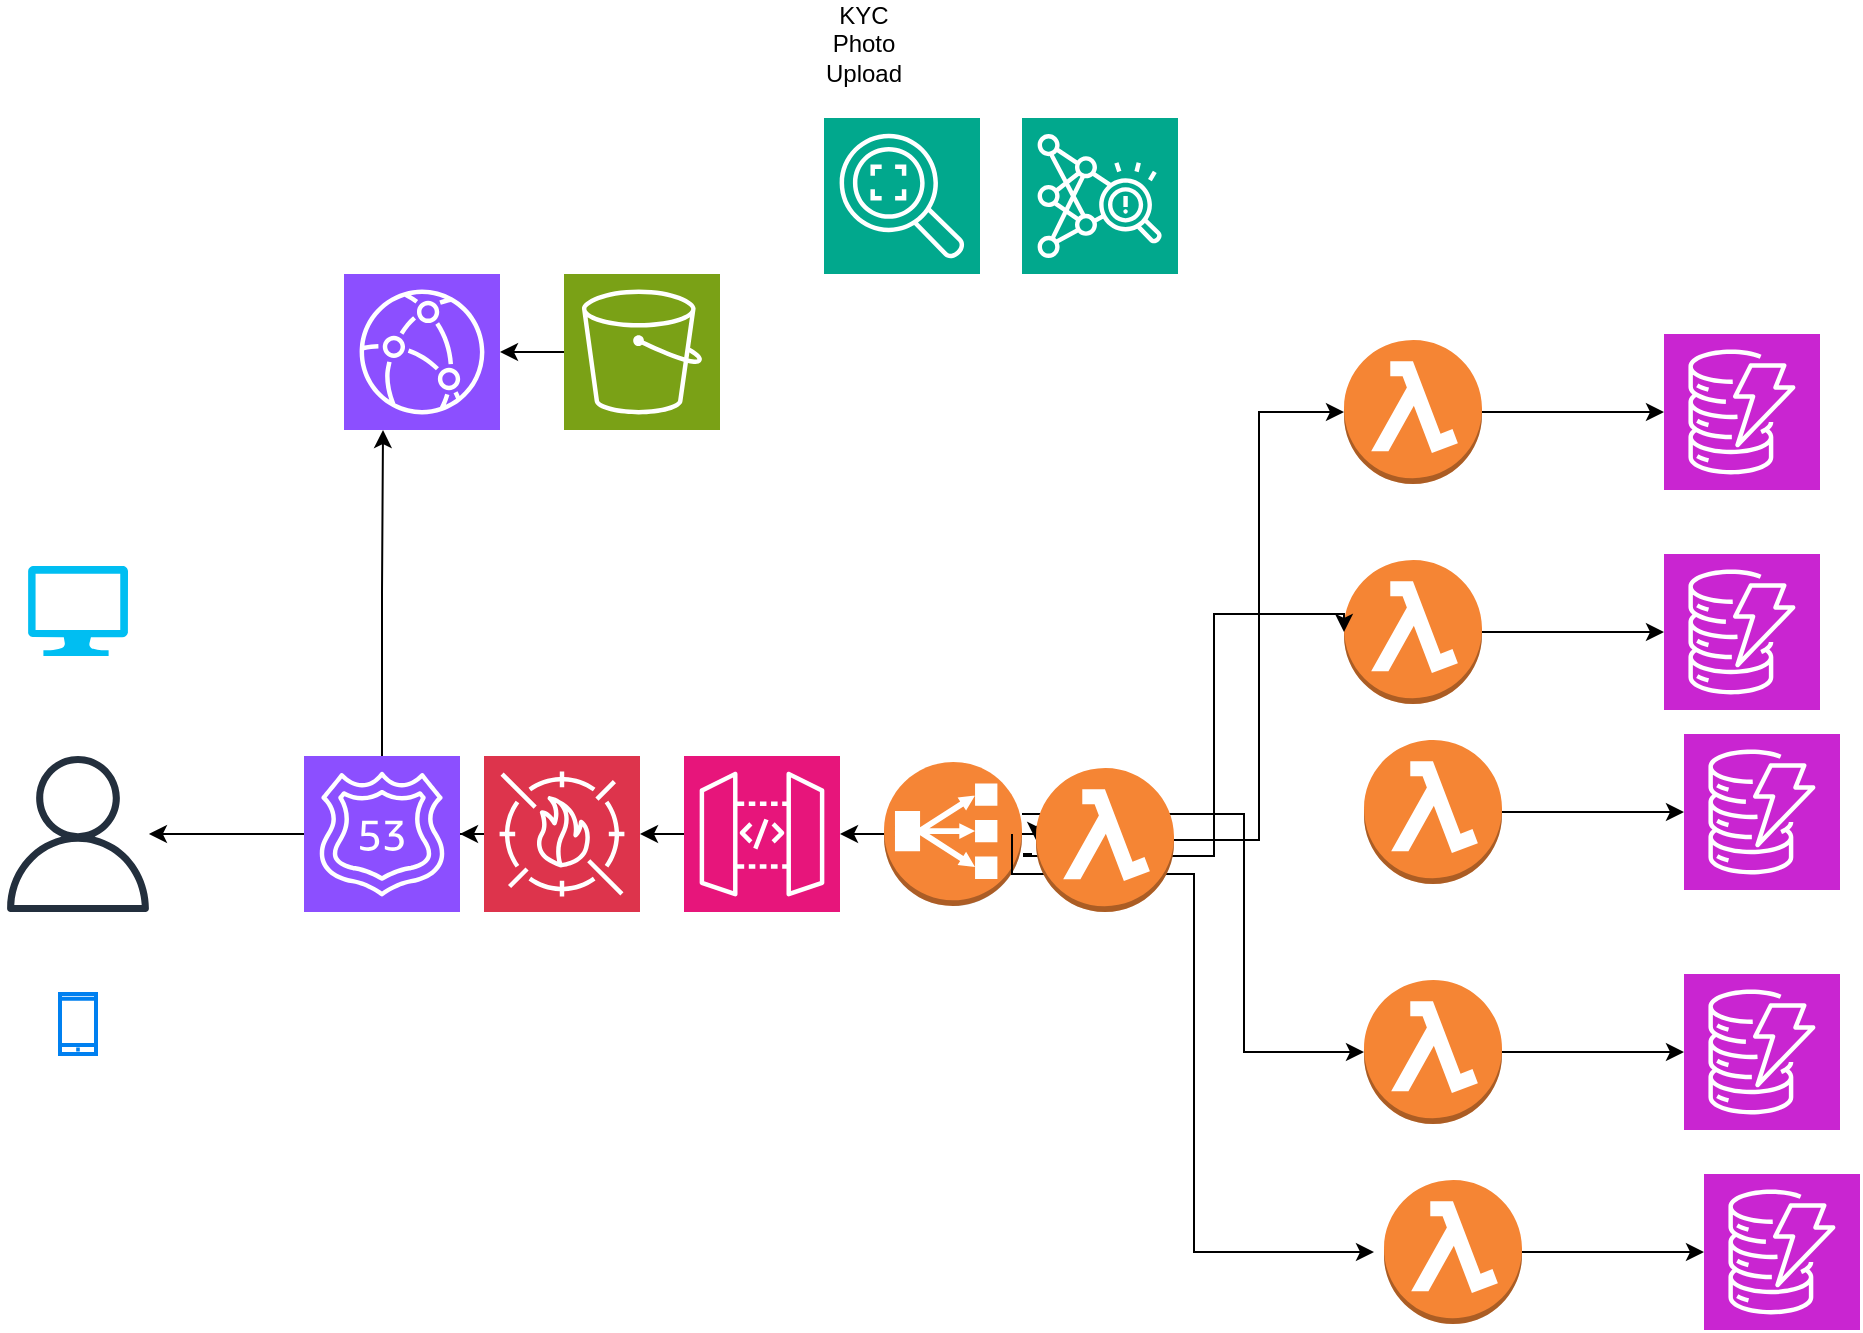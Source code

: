 <mxfile version="24.4.13" type="github" pages="8">
  <diagram name="Page-1" id="6xIiYGoTjCuVvD2a-SyQ">
    <mxGraphModel dx="2044" dy="626" grid="1" gridSize="10" guides="1" tooltips="1" connect="1" arrows="1" fold="1" page="1" pageScale="1" pageWidth="850" pageHeight="1100" math="0" shadow="0">
      <root>
        <mxCell id="0" />
        <mxCell id="1" parent="0" />
        <mxCell id="7E1NDjSyqP2fOPKttYHi-2" value="" style="sketch=0;points=[[0,0,0],[0.25,0,0],[0.5,0,0],[0.75,0,0],[1,0,0],[0,1,0],[0.25,1,0],[0.5,1,0],[0.75,1,0],[1,1,0],[0,0.25,0],[0,0.5,0],[0,0.75,0],[1,0.25,0],[1,0.5,0],[1,0.75,0]];outlineConnect=0;fontColor=#232F3E;fillColor=#C925D1;strokeColor=#ffffff;dashed=0;verticalLabelPosition=bottom;verticalAlign=top;align=center;html=1;fontSize=12;fontStyle=0;aspect=fixed;shape=mxgraph.aws4.resourceIcon;resIcon=mxgraph.aws4.dynamodb;" parent="1" vertex="1">
          <mxGeometry x="680" y="620" width="78" height="78" as="geometry" />
        </mxCell>
        <mxCell id="7E1NDjSyqP2fOPKttYHi-3" value="" style="sketch=0;points=[[0,0,0],[0.25,0,0],[0.5,0,0],[0.75,0,0],[1,0,0],[0,1,0],[0.25,1,0],[0.5,1,0],[0.75,1,0],[1,1,0],[0,0.25,0],[0,0.5,0],[0,0.75,0],[1,0.25,0],[1,0.5,0],[1,0.75,0]];outlineConnect=0;fontColor=#232F3E;fillColor=#C925D1;strokeColor=#ffffff;dashed=0;verticalLabelPosition=bottom;verticalAlign=top;align=center;html=1;fontSize=12;fontStyle=0;aspect=fixed;shape=mxgraph.aws4.resourceIcon;resIcon=mxgraph.aws4.dynamodb;" parent="1" vertex="1">
          <mxGeometry x="690" y="720" width="78" height="78" as="geometry" />
        </mxCell>
        <mxCell id="7E1NDjSyqP2fOPKttYHi-4" value="" style="sketch=0;points=[[0,0,0],[0.25,0,0],[0.5,0,0],[0.75,0,0],[1,0,0],[0,1,0],[0.25,1,0],[0.5,1,0],[0.75,1,0],[1,1,0],[0,0.25,0],[0,0.5,0],[0,0.75,0],[1,0.25,0],[1,0.5,0],[1,0.75,0]];outlineConnect=0;fontColor=#232F3E;fillColor=#C925D1;strokeColor=#ffffff;dashed=0;verticalLabelPosition=bottom;verticalAlign=top;align=center;html=1;fontSize=12;fontStyle=0;aspect=fixed;shape=mxgraph.aws4.resourceIcon;resIcon=mxgraph.aws4.dynamodb;" parent="1" vertex="1">
          <mxGeometry x="670" y="300" width="78" height="78" as="geometry" />
        </mxCell>
        <mxCell id="7E1NDjSyqP2fOPKttYHi-5" value="" style="sketch=0;points=[[0,0,0],[0.25,0,0],[0.5,0,0],[0.75,0,0],[1,0,0],[0,1,0],[0.25,1,0],[0.5,1,0],[0.75,1,0],[1,1,0],[0,0.25,0],[0,0.5,0],[0,0.75,0],[1,0.25,0],[1,0.5,0],[1,0.75,0]];outlineConnect=0;fontColor=#232F3E;fillColor=#C925D1;strokeColor=#ffffff;dashed=0;verticalLabelPosition=bottom;verticalAlign=top;align=center;html=1;fontSize=12;fontStyle=0;aspect=fixed;shape=mxgraph.aws4.resourceIcon;resIcon=mxgraph.aws4.dynamodb;" parent="1" vertex="1">
          <mxGeometry x="670" y="410" width="78" height="78" as="geometry" />
        </mxCell>
        <mxCell id="7E1NDjSyqP2fOPKttYHi-6" value="" style="sketch=0;points=[[0,0,0],[0.25,0,0],[0.5,0,0],[0.75,0,0],[1,0,0],[0,1,0],[0.25,1,0],[0.5,1,0],[0.75,1,0],[1,1,0],[0,0.25,0],[0,0.5,0],[0,0.75,0],[1,0.25,0],[1,0.5,0],[1,0.75,0]];outlineConnect=0;fontColor=#232F3E;fillColor=#C925D1;strokeColor=#ffffff;dashed=0;verticalLabelPosition=bottom;verticalAlign=top;align=center;html=1;fontSize=12;fontStyle=0;aspect=fixed;shape=mxgraph.aws4.resourceIcon;resIcon=mxgraph.aws4.dynamodb;" parent="1" vertex="1">
          <mxGeometry x="680" y="500" width="78" height="78" as="geometry" />
        </mxCell>
        <mxCell id="7E1NDjSyqP2fOPKttYHi-29" value="" style="edgeStyle=orthogonalEdgeStyle;rounded=0;orthogonalLoop=1;jettySize=auto;html=1;" parent="1" source="7E1NDjSyqP2fOPKttYHi-7" target="7E1NDjSyqP2fOPKttYHi-3" edge="1">
          <mxGeometry relative="1" as="geometry" />
        </mxCell>
        <mxCell id="7E1NDjSyqP2fOPKttYHi-7" value="" style="outlineConnect=0;dashed=0;verticalLabelPosition=bottom;verticalAlign=top;align=center;html=1;shape=mxgraph.aws3.lambda_function;fillColor=#F58534;gradientColor=none;" parent="1" vertex="1">
          <mxGeometry x="530" y="723" width="69" height="72" as="geometry" />
        </mxCell>
        <mxCell id="7E1NDjSyqP2fOPKttYHi-25" value="" style="edgeStyle=orthogonalEdgeStyle;rounded=0;orthogonalLoop=1;jettySize=auto;html=1;" parent="1" source="7E1NDjSyqP2fOPKttYHi-9" target="7E1NDjSyqP2fOPKttYHi-4" edge="1">
          <mxGeometry relative="1" as="geometry" />
        </mxCell>
        <mxCell id="7E1NDjSyqP2fOPKttYHi-9" value="" style="outlineConnect=0;dashed=0;verticalLabelPosition=bottom;verticalAlign=top;align=center;html=1;shape=mxgraph.aws3.lambda_function;fillColor=#F58534;gradientColor=none;" parent="1" vertex="1">
          <mxGeometry x="510" y="303" width="69" height="72" as="geometry" />
        </mxCell>
        <mxCell id="7E1NDjSyqP2fOPKttYHi-26" value="" style="edgeStyle=orthogonalEdgeStyle;rounded=0;orthogonalLoop=1;jettySize=auto;html=1;" parent="1" source="7E1NDjSyqP2fOPKttYHi-10" target="7E1NDjSyqP2fOPKttYHi-5" edge="1">
          <mxGeometry relative="1" as="geometry" />
        </mxCell>
        <mxCell id="7E1NDjSyqP2fOPKttYHi-10" value="" style="outlineConnect=0;dashed=0;verticalLabelPosition=bottom;verticalAlign=top;align=center;html=1;shape=mxgraph.aws3.lambda_function;fillColor=#F58534;gradientColor=none;" parent="1" vertex="1">
          <mxGeometry x="510" y="413" width="69" height="72" as="geometry" />
        </mxCell>
        <mxCell id="7E1NDjSyqP2fOPKttYHi-27" value="" style="edgeStyle=orthogonalEdgeStyle;rounded=0;orthogonalLoop=1;jettySize=auto;html=1;" parent="1" source="7E1NDjSyqP2fOPKttYHi-11" target="7E1NDjSyqP2fOPKttYHi-6" edge="1">
          <mxGeometry relative="1" as="geometry" />
        </mxCell>
        <mxCell id="7E1NDjSyqP2fOPKttYHi-11" value="" style="outlineConnect=0;dashed=0;verticalLabelPosition=bottom;verticalAlign=top;align=center;html=1;shape=mxgraph.aws3.lambda_function;fillColor=#F58534;gradientColor=none;" parent="1" vertex="1">
          <mxGeometry x="520" y="503" width="69" height="72" as="geometry" />
        </mxCell>
        <mxCell id="7E1NDjSyqP2fOPKttYHi-28" value="" style="edgeStyle=orthogonalEdgeStyle;rounded=0;orthogonalLoop=1;jettySize=auto;html=1;" parent="1" source="7E1NDjSyqP2fOPKttYHi-12" target="7E1NDjSyqP2fOPKttYHi-2" edge="1">
          <mxGeometry relative="1" as="geometry" />
        </mxCell>
        <mxCell id="7E1NDjSyqP2fOPKttYHi-12" value="" style="outlineConnect=0;dashed=0;verticalLabelPosition=bottom;verticalAlign=top;align=center;html=1;shape=mxgraph.aws3.lambda_function;fillColor=#F58534;gradientColor=none;" parent="1" vertex="1">
          <mxGeometry x="520" y="623" width="69" height="72" as="geometry" />
        </mxCell>
        <mxCell id="7E1NDjSyqP2fOPKttYHi-22" value="" style="edgeStyle=orthogonalEdgeStyle;rounded=0;orthogonalLoop=1;jettySize=auto;html=1;" parent="1" source="7E1NDjSyqP2fOPKttYHi-37" target="7E1NDjSyqP2fOPKttYHi-14" edge="1">
          <mxGeometry relative="1" as="geometry" />
        </mxCell>
        <mxCell id="7E1NDjSyqP2fOPKttYHi-13" value="" style="sketch=0;points=[[0,0,0],[0.25,0,0],[0.5,0,0],[0.75,0,0],[1,0,0],[0,1,0],[0.25,1,0],[0.5,1,0],[0.75,1,0],[1,1,0],[0,0.25,0],[0,0.5,0],[0,0.75,0],[1,0.25,0],[1,0.5,0],[1,0.75,0]];outlineConnect=0;fontColor=#232F3E;fillColor=#E7157B;strokeColor=#ffffff;dashed=0;verticalLabelPosition=bottom;verticalAlign=top;align=center;html=1;fontSize=12;fontStyle=0;aspect=fixed;shape=mxgraph.aws4.resourceIcon;resIcon=mxgraph.aws4.api_gateway;" parent="1" vertex="1">
          <mxGeometry x="180" y="511" width="78" height="78" as="geometry" />
        </mxCell>
        <mxCell id="7E1NDjSyqP2fOPKttYHi-21" value="" style="edgeStyle=orthogonalEdgeStyle;rounded=0;orthogonalLoop=1;jettySize=auto;html=1;" parent="1" source="7E1NDjSyqP2fOPKttYHi-14" target="7E1NDjSyqP2fOPKttYHi-17" edge="1">
          <mxGeometry relative="1" as="geometry" />
        </mxCell>
        <mxCell id="7E1NDjSyqP2fOPKttYHi-14" value="" style="sketch=0;points=[[0,0,0],[0.25,0,0],[0.5,0,0],[0.75,0,0],[1,0,0],[0,1,0],[0.25,1,0],[0.5,1,0],[0.75,1,0],[1,1,0],[0,0.25,0],[0,0.5,0],[0,0.75,0],[1,0.25,0],[1,0.5,0],[1,0.75,0]];outlineConnect=0;fontColor=#232F3E;fillColor=#8C4FFF;strokeColor=#ffffff;dashed=0;verticalLabelPosition=bottom;verticalAlign=top;align=center;html=1;fontSize=12;fontStyle=0;aspect=fixed;shape=mxgraph.aws4.resourceIcon;resIcon=mxgraph.aws4.route_53;" parent="1" vertex="1">
          <mxGeometry x="-10" y="511" width="78" height="78" as="geometry" />
        </mxCell>
        <mxCell id="7E1NDjSyqP2fOPKttYHi-15" value="" style="sketch=0;points=[[0,0,0],[0.25,0,0],[0.5,0,0],[0.75,0,0],[1,0,0],[0,1,0],[0.25,1,0],[0.5,1,0],[0.75,1,0],[1,1,0],[0,0.25,0],[0,0.5,0],[0,0.75,0],[1,0.25,0],[1,0.5,0],[1,0.75,0]];outlineConnect=0;fontColor=#232F3E;fillColor=#8C4FFF;strokeColor=#ffffff;dashed=0;verticalLabelPosition=bottom;verticalAlign=top;align=center;html=1;fontSize=12;fontStyle=0;aspect=fixed;shape=mxgraph.aws4.resourceIcon;resIcon=mxgraph.aws4.cloudfront;" parent="1" vertex="1">
          <mxGeometry x="10" y="270" width="78" height="78" as="geometry" />
        </mxCell>
        <mxCell id="7E1NDjSyqP2fOPKttYHi-24" value="" style="edgeStyle=orthogonalEdgeStyle;rounded=0;orthogonalLoop=1;jettySize=auto;html=1;" parent="1" source="7E1NDjSyqP2fOPKttYHi-16" target="7E1NDjSyqP2fOPKttYHi-15" edge="1">
          <mxGeometry relative="1" as="geometry" />
        </mxCell>
        <mxCell id="7E1NDjSyqP2fOPKttYHi-16" value="" style="sketch=0;points=[[0,0,0],[0.25,0,0],[0.5,0,0],[0.75,0,0],[1,0,0],[0,1,0],[0.25,1,0],[0.5,1,0],[0.75,1,0],[1,1,0],[0,0.25,0],[0,0.5,0],[0,0.75,0],[1,0.25,0],[1,0.5,0],[1,0.75,0]];outlineConnect=0;fontColor=#232F3E;fillColor=#7AA116;strokeColor=#ffffff;dashed=0;verticalLabelPosition=bottom;verticalAlign=top;align=center;html=1;fontSize=12;fontStyle=0;aspect=fixed;shape=mxgraph.aws4.resourceIcon;resIcon=mxgraph.aws4.s3;" parent="1" vertex="1">
          <mxGeometry x="120" y="270" width="78" height="78" as="geometry" />
        </mxCell>
        <mxCell id="7E1NDjSyqP2fOPKttYHi-17" value="" style="sketch=0;outlineConnect=0;fontColor=#232F3E;gradientColor=none;fillColor=#232F3D;strokeColor=none;dashed=0;verticalLabelPosition=bottom;verticalAlign=top;align=center;html=1;fontSize=12;fontStyle=0;aspect=fixed;pointerEvents=1;shape=mxgraph.aws4.user;" parent="1" vertex="1">
          <mxGeometry x="-162" y="511" width="78" height="78" as="geometry" />
        </mxCell>
        <mxCell id="7E1NDjSyqP2fOPKttYHi-18" value="" style="verticalLabelPosition=bottom;html=1;verticalAlign=top;align=center;strokeColor=none;fillColor=#00BEF2;shape=mxgraph.azure.computer;pointerEvents=1;" parent="1" vertex="1">
          <mxGeometry x="-148" y="416" width="50" height="45" as="geometry" />
        </mxCell>
        <mxCell id="7E1NDjSyqP2fOPKttYHi-19" value="" style="html=1;verticalLabelPosition=bottom;align=center;labelBackgroundColor=#ffffff;verticalAlign=top;strokeWidth=2;strokeColor=#0080F0;shadow=0;dashed=0;shape=mxgraph.ios7.icons.smartphone;" parent="1" vertex="1">
          <mxGeometry x="-132" y="630" width="18" height="30" as="geometry" />
        </mxCell>
        <mxCell id="7E1NDjSyqP2fOPKttYHi-23" style="edgeStyle=orthogonalEdgeStyle;rounded=0;orthogonalLoop=1;jettySize=auto;html=1;entryX=0.25;entryY=1;entryDx=0;entryDy=0;entryPerimeter=0;" parent="1" source="7E1NDjSyqP2fOPKttYHi-14" target="7E1NDjSyqP2fOPKttYHi-15" edge="1">
          <mxGeometry relative="1" as="geometry" />
        </mxCell>
        <mxCell id="7E1NDjSyqP2fOPKttYHi-31" value="" style="edgeStyle=orthogonalEdgeStyle;rounded=0;orthogonalLoop=1;jettySize=auto;html=1;" parent="1" source="7E1NDjSyqP2fOPKttYHi-30" target="7E1NDjSyqP2fOPKttYHi-13" edge="1">
          <mxGeometry relative="1" as="geometry" />
        </mxCell>
        <mxCell id="7E1NDjSyqP2fOPKttYHi-30" value="" style="outlineConnect=0;dashed=0;verticalLabelPosition=bottom;verticalAlign=top;align=center;html=1;shape=mxgraph.aws3.classic_load_balancer;fillColor=#F58536;gradientColor=none;" parent="1" vertex="1">
          <mxGeometry x="280" y="514" width="69" height="72" as="geometry" />
        </mxCell>
        <mxCell id="7E1NDjSyqP2fOPKttYHi-32" style="edgeStyle=orthogonalEdgeStyle;rounded=0;orthogonalLoop=1;jettySize=auto;html=1;entryX=0;entryY=0.5;entryDx=0;entryDy=0;entryPerimeter=0;" parent="1" source="7E1NDjSyqP2fOPKttYHi-30" target="7E1NDjSyqP2fOPKttYHi-12" edge="1">
          <mxGeometry relative="1" as="geometry">
            <Array as="points">
              <mxPoint x="460" y="540" />
              <mxPoint x="460" y="659" />
            </Array>
          </mxGeometry>
        </mxCell>
        <mxCell id="7E1NDjSyqP2fOPKttYHi-33" style="edgeStyle=orthogonalEdgeStyle;rounded=0;orthogonalLoop=1;jettySize=auto;html=1;entryX=0;entryY=0.5;entryDx=0;entryDy=0;entryPerimeter=0;exitX=1;exitY=0.5;exitDx=0;exitDy=0;exitPerimeter=0;" parent="1" source="MUsXmNnjy5iEInWsH_zE-1" target="7E1NDjSyqP2fOPKttYHi-9" edge="1">
          <mxGeometry relative="1" as="geometry">
            <mxPoint x="359" y="560" as="sourcePoint" />
            <mxPoint x="530" y="560" as="targetPoint" />
          </mxGeometry>
        </mxCell>
        <mxCell id="7E1NDjSyqP2fOPKttYHi-35" style="edgeStyle=orthogonalEdgeStyle;rounded=0;orthogonalLoop=1;jettySize=auto;html=1;" parent="1" edge="1">
          <mxGeometry relative="1" as="geometry">
            <mxPoint x="344" y="550" as="sourcePoint" />
            <mxPoint x="525" y="759" as="targetPoint" />
            <Array as="points">
              <mxPoint x="344" y="570" />
              <mxPoint x="435" y="570" />
              <mxPoint x="435" y="759" />
            </Array>
          </mxGeometry>
        </mxCell>
        <mxCell id="7E1NDjSyqP2fOPKttYHi-36" style="edgeStyle=orthogonalEdgeStyle;rounded=0;orthogonalLoop=1;jettySize=auto;html=1;entryX=0;entryY=0.5;entryDx=0;entryDy=0;entryPerimeter=0;" parent="1" target="7E1NDjSyqP2fOPKttYHi-10" edge="1">
          <mxGeometry relative="1" as="geometry">
            <mxPoint x="354" y="560" as="sourcePoint" />
            <mxPoint x="535" y="769" as="targetPoint" />
            <Array as="points">
              <mxPoint x="350" y="560" />
              <mxPoint x="350" y="561" />
              <mxPoint x="445" y="561" />
              <mxPoint x="445" y="440" />
              <mxPoint x="510" y="440" />
            </Array>
          </mxGeometry>
        </mxCell>
        <mxCell id="7E1NDjSyqP2fOPKttYHi-38" value="" style="edgeStyle=orthogonalEdgeStyle;rounded=0;orthogonalLoop=1;jettySize=auto;html=1;" parent="1" source="7E1NDjSyqP2fOPKttYHi-13" target="7E1NDjSyqP2fOPKttYHi-37" edge="1">
          <mxGeometry relative="1" as="geometry">
            <mxPoint x="140" y="550" as="sourcePoint" />
            <mxPoint x="68" y="550" as="targetPoint" />
          </mxGeometry>
        </mxCell>
        <mxCell id="7E1NDjSyqP2fOPKttYHi-37" value="" style="sketch=0;points=[[0,0,0],[0.25,0,0],[0.5,0,0],[0.75,0,0],[1,0,0],[0,1,0],[0.25,1,0],[0.5,1,0],[0.75,1,0],[1,1,0],[0,0.25,0],[0,0.5,0],[0,0.75,0],[1,0.25,0],[1,0.5,0],[1,0.75,0]];outlineConnect=0;fontColor=#232F3E;fillColor=#DD344C;strokeColor=#ffffff;dashed=0;verticalLabelPosition=bottom;verticalAlign=top;align=center;html=1;fontSize=12;fontStyle=0;aspect=fixed;shape=mxgraph.aws4.resourceIcon;resIcon=mxgraph.aws4.waf;" parent="1" vertex="1">
          <mxGeometry x="80" y="511" width="78" height="78" as="geometry" />
        </mxCell>
        <mxCell id="7E1NDjSyqP2fOPKttYHi-40" value="" style="sketch=0;points=[[0,0,0],[0.25,0,0],[0.5,0,0],[0.75,0,0],[1,0,0],[0,1,0],[0.25,1,0],[0.5,1,0],[0.75,1,0],[1,1,0],[0,0.25,0],[0,0.5,0],[0,0.75,0],[1,0.25,0],[1,0.5,0],[1,0.75,0]];outlineConnect=0;fontColor=#232F3E;fillColor=#01A88D;strokeColor=#ffffff;dashed=0;verticalLabelPosition=bottom;verticalAlign=top;align=center;html=1;fontSize=12;fontStyle=0;aspect=fixed;shape=mxgraph.aws4.resourceIcon;resIcon=mxgraph.aws4.rekognition_2;" parent="1" vertex="1">
          <mxGeometry x="250" y="192" width="78" height="78" as="geometry" />
        </mxCell>
        <mxCell id="7E1NDjSyqP2fOPKttYHi-41" value="" style="sketch=0;points=[[0,0,0],[0.25,0,0],[0.5,0,0],[0.75,0,0],[1,0,0],[0,1,0],[0.25,1,0],[0.5,1,0],[0.75,1,0],[1,1,0],[0,0.25,0],[0,0.5,0],[0,0.75,0],[1,0.25,0],[1,0.5,0],[1,0.75,0]];outlineConnect=0;fontColor=#232F3E;fillColor=#01A88D;strokeColor=#ffffff;dashed=0;verticalLabelPosition=bottom;verticalAlign=top;align=center;html=1;fontSize=12;fontStyle=0;aspect=fixed;shape=mxgraph.aws4.resourceIcon;resIcon=mxgraph.aws4.fraud_detector;" parent="1" vertex="1">
          <mxGeometry x="349" y="192" width="78" height="78" as="geometry" />
        </mxCell>
        <mxCell id="7E1NDjSyqP2fOPKttYHi-42" value="KYC Photo Upload" style="text;strokeColor=none;align=center;fillColor=none;html=1;verticalAlign=middle;whiteSpace=wrap;rounded=0;" parent="1" vertex="1">
          <mxGeometry x="240" y="140" width="60" height="30" as="geometry" />
        </mxCell>
        <mxCell id="MUsXmNnjy5iEInWsH_zE-2" value="" style="edgeStyle=orthogonalEdgeStyle;rounded=0;orthogonalLoop=1;jettySize=auto;html=1;entryX=0;entryY=0.5;entryDx=0;entryDy=0;entryPerimeter=0;exitX=1;exitY=0.5;exitDx=0;exitDy=0;exitPerimeter=0;" edge="1" parent="1" source="7E1NDjSyqP2fOPKttYHi-30" target="MUsXmNnjy5iEInWsH_zE-1">
          <mxGeometry relative="1" as="geometry">
            <mxPoint x="349" y="550" as="sourcePoint" />
            <mxPoint x="510" y="339" as="targetPoint" />
          </mxGeometry>
        </mxCell>
        <mxCell id="MUsXmNnjy5iEInWsH_zE-1" value="" style="outlineConnect=0;dashed=0;verticalLabelPosition=bottom;verticalAlign=top;align=center;html=1;shape=mxgraph.aws3.lambda_function;fillColor=#F58534;gradientColor=none;" vertex="1" parent="1">
          <mxGeometry x="356" y="517" width="69" height="72" as="geometry" />
        </mxCell>
      </root>
    </mxGraphModel>
  </diagram>
  <diagram id="lWmuORwOzDZXLmm-SAmb" name="Page-2">
    <mxGraphModel dx="1222" dy="636" grid="1" gridSize="10" guides="1" tooltips="1" connect="1" arrows="1" fold="1" page="1" pageScale="1" pageWidth="850" pageHeight="1100" math="0" shadow="0">
      <root>
        <mxCell id="0" />
        <mxCell id="1" parent="0" />
        <mxCell id="nYArpauBM2YwA7hL8qmK-1" value="AWS Cloud" style="sketch=0;outlineConnect=0;gradientColor=none;html=1;whiteSpace=wrap;fontSize=12;fontStyle=0;shape=mxgraph.aws4.group;grIcon=mxgraph.aws4.group_aws_cloud;strokeColor=#AAB7B8;fillColor=none;verticalAlign=top;align=left;spacingLeft=30;fontColor=#AAB7B8;dashed=0;" vertex="1" parent="1">
          <mxGeometry x="20" y="20" width="810" height="1050" as="geometry" />
        </mxCell>
        <mxCell id="nYArpauBM2YwA7hL8qmK-2" value="Region" style="points=[[0,0],[0.25,0],[0.5,0],[0.75,0],[1,0],[1,0.25],[1,0.5],[1,0.75],[1,1],[0.75,1],[0.5,1],[0.25,1],[0,1],[0,0.75],[0,0.5],[0,0.25]];outlineConnect=0;gradientColor=none;html=1;whiteSpace=wrap;fontSize=12;fontStyle=0;container=1;pointerEvents=0;collapsible=0;recursiveResize=0;shape=mxgraph.aws4.group;grIcon=mxgraph.aws4.group_region;strokeColor=#00A4A6;fillColor=none;verticalAlign=top;align=left;spacingLeft=30;fontColor=#147EBA;dashed=1;" vertex="1" parent="1">
          <mxGeometry x="30" y="30" width="770" height="1079" as="geometry" />
        </mxCell>
        <mxCell id="nYArpauBM2YwA7hL8qmK-3" value="VPC" style="sketch=0;outlineConnect=0;gradientColor=none;html=1;whiteSpace=wrap;fontSize=12;fontStyle=0;shape=mxgraph.aws4.group;grIcon=mxgraph.aws4.group_vpc;strokeColor=#879196;fillColor=none;verticalAlign=top;align=left;spacingLeft=30;fontColor=#879196;dashed=0;" vertex="1" parent="nYArpauBM2YwA7hL8qmK-2">
          <mxGeometry x="20" y="36" width="750" height="929" as="geometry" />
        </mxCell>
        <mxCell id="nYArpauBM2YwA7hL8qmK-8" value="Public subnet" style="points=[[0,0],[0.25,0],[0.5,0],[0.75,0],[1,0],[1,0.25],[1,0.5],[1,0.75],[1,1],[0.75,1],[0.5,1],[0.25,1],[0,1],[0,0.75],[0,0.5],[0,0.25]];outlineConnect=0;gradientColor=none;html=1;whiteSpace=wrap;fontSize=12;fontStyle=0;container=1;pointerEvents=0;collapsible=0;recursiveResize=0;shape=mxgraph.aws4.group;grIcon=mxgraph.aws4.group_security_group;grStroke=0;strokeColor=#7AA116;fillColor=#F2F6E8;verticalAlign=top;align=left;spacingLeft=30;fontColor=#248814;dashed=0;fontFamily=Architects Daughter;fontSource=https%3A%2F%2Ffonts.googleapis.com%2Fcss%3Ffamily%3DArchitects%2BDaughter;" vertex="1" parent="nYArpauBM2YwA7hL8qmK-2">
          <mxGeometry x="480" y="150" width="260" height="270" as="geometry" />
        </mxCell>
        <mxCell id="nYArpauBM2YwA7hL8qmK-6" value="Public subnet" style="points=[[0,0],[0.25,0],[0.5,0],[0.75,0],[1,0],[1,0.25],[1,0.5],[1,0.75],[1,1],[0.75,1],[0.5,1],[0.25,1],[0,1],[0,0.75],[0,0.5],[0,0.25]];outlineConnect=0;gradientColor=none;html=1;whiteSpace=wrap;fontSize=12;fontStyle=0;container=1;pointerEvents=0;collapsible=0;recursiveResize=0;shape=mxgraph.aws4.group;grIcon=mxgraph.aws4.group_security_group;grStroke=0;strokeColor=#7AA116;fillColor=#F2F6E8;verticalAlign=top;align=left;spacingLeft=30;fontColor=#248814;dashed=0;fontFamily=Architects Daughter;fontSource=https%3A%2F%2Ffonts.googleapis.com%2Fcss%3Ffamily%3DArchitects%2BDaughter;" vertex="1" parent="nYArpauBM2YwA7hL8qmK-2">
          <mxGeometry x="55" y="160" width="260" height="270" as="geometry" />
        </mxCell>
        <mxCell id="nYArpauBM2YwA7hL8qmK-9" value="Private subnet" style="points=[[0,0],[0.25,0],[0.5,0],[0.75,0],[1,0],[1,0.25],[1,0.5],[1,0.75],[1,1],[0.75,1],[0.5,1],[0.25,1],[0,1],[0,0.75],[0,0.5],[0,0.25]];outlineConnect=0;gradientColor=none;html=1;whiteSpace=wrap;fontSize=12;fontStyle=0;container=1;pointerEvents=0;collapsible=0;recursiveResize=0;shape=mxgraph.aws4.group;grIcon=mxgraph.aws4.group_security_group;grStroke=0;strokeColor=#00A4A6;fillColor=#E6F6F7;verticalAlign=top;align=left;spacingLeft=30;fontColor=#147EBA;dashed=0;fontFamily=Architects Daughter;fontSource=https%3A%2F%2Ffonts.googleapis.com%2Fcss%3Ffamily%3DArchitects%2BDaughter;" vertex="1" parent="nYArpauBM2YwA7hL8qmK-2">
          <mxGeometry x="55" y="480" width="275" height="560" as="geometry" />
        </mxCell>
        <mxCell id="nYArpauBM2YwA7hL8qmK-11" value="Private subnet" style="points=[[0,0],[0.25,0],[0.5,0],[0.75,0],[1,0],[1,0.25],[1,0.5],[1,0.75],[1,1],[0.75,1],[0.5,1],[0.25,1],[0,1],[0,0.75],[0,0.5],[0,0.25]];outlineConnect=0;gradientColor=none;html=1;whiteSpace=wrap;fontSize=12;fontStyle=0;container=1;pointerEvents=0;collapsible=0;recursiveResize=0;shape=mxgraph.aws4.group;grIcon=mxgraph.aws4.group_security_group;grStroke=0;strokeColor=#00A4A6;fillColor=#E6F6F7;verticalAlign=top;align=left;spacingLeft=30;fontColor=#147EBA;dashed=0;fontFamily=Architects Daughter;fontSource=https%3A%2F%2Ffonts.googleapis.com%2Fcss%3Ffamily%3DArchitects%2BDaughter;" vertex="1" parent="nYArpauBM2YwA7hL8qmK-2">
          <mxGeometry x="480" y="470" width="287.5" height="500" as="geometry" />
        </mxCell>
        <mxCell id="nYArpauBM2YwA7hL8qmK-5" value="Availability Zone" style="fillColor=none;strokeColor=#147EBA;dashed=1;verticalAlign=top;fontStyle=0;fontColor=#147EBA;whiteSpace=wrap;html=1;" vertex="1" parent="nYArpauBM2YwA7hL8qmK-11">
          <mxGeometry x="-7.5" y="-320" width="295" height="820" as="geometry" />
        </mxCell>
        <mxCell id="nYArpauBM2YwA7hL8qmK-13" value="" style="sketch=0;points=[[0,0,0],[0.25,0,0],[0.5,0,0],[0.75,0,0],[1,0,0],[0,1,0],[0.25,1,0],[0.5,1,0],[0.75,1,0],[1,1,0],[0,0.25,0],[0,0.5,0],[0,0.75,0],[1,0.25,0],[1,0.5,0],[1,0.75,0]];outlineConnect=0;fontColor=#232F3E;fillColor=#ED7100;strokeColor=#ffffff;dashed=0;verticalLabelPosition=bottom;verticalAlign=top;align=center;html=1;fontSize=12;fontStyle=0;aspect=fixed;shape=mxgraph.aws4.resourceIcon;resIcon=mxgraph.aws4.ec2;" vertex="1" parent="nYArpauBM2YwA7hL8qmK-11">
          <mxGeometry x="70" y="80" width="78" height="78" as="geometry" />
        </mxCell>
        <mxCell id="nYArpauBM2YwA7hL8qmK-16" value="" style="outlineConnect=0;dashed=0;verticalLabelPosition=bottom;verticalAlign=top;align=center;html=1;shape=mxgraph.aws3.rds_db_instance_standby_multi_az;fillColor=#2E73B8;gradientColor=none;fontFamily=Architects Daughter;fontSource=https%3A%2F%2Ffonts.googleapis.com%2Fcss%3Ffamily%3DArchitects%2BDaughter;" vertex="1" parent="nYArpauBM2YwA7hL8qmK-11">
          <mxGeometry x="80" y="350.0" width="49.5" height="66" as="geometry" />
        </mxCell>
        <mxCell id="nYArpauBM2YwA7hL8qmK-4" value="Availability Zone" style="fillColor=none;strokeColor=#147EBA;dashed=1;verticalAlign=top;fontStyle=0;fontColor=#147EBA;whiteSpace=wrap;html=1;" vertex="1" parent="nYArpauBM2YwA7hL8qmK-2">
          <mxGeometry x="40" y="90" width="290" height="820" as="geometry" />
        </mxCell>
        <mxCell id="nYArpauBM2YwA7hL8qmK-12" value="" style="sketch=0;points=[[0,0,0],[0.25,0,0],[0.5,0,0],[0.75,0,0],[1,0,0],[0,1,0],[0.25,1,0],[0.5,1,0],[0.75,1,0],[1,1,0],[0,0.25,0],[0,0.5,0],[0,0.75,0],[1,0.25,0],[1,0.5,0],[1,0.75,0]];outlineConnect=0;fontColor=#232F3E;fillColor=#ED7100;strokeColor=#ffffff;dashed=0;verticalLabelPosition=bottom;verticalAlign=top;align=center;html=1;fontSize=12;fontStyle=0;aspect=fixed;shape=mxgraph.aws4.resourceIcon;resIcon=mxgraph.aws4.ec2;" vertex="1" parent="nYArpauBM2YwA7hL8qmK-2">
          <mxGeometry x="110" y="560" width="78" height="78" as="geometry" />
        </mxCell>
        <mxCell id="nYArpauBM2YwA7hL8qmK-14" value="&lt;b&gt;Dynamo DB&lt;/b&gt;&lt;div&gt;&lt;br&gt;&lt;/div&gt;" style="outlineConnect=0;dashed=0;verticalLabelPosition=bottom;verticalAlign=top;align=center;html=1;shape=mxgraph.aws3.dynamo_db;fillColor=#2E73B8;gradientColor=none;" vertex="1" parent="nYArpauBM2YwA7hL8qmK-2">
          <mxGeometry x="110" y="719.5" width="72" height="81" as="geometry" />
        </mxCell>
        <mxCell id="nYArpauBM2YwA7hL8qmK-15" value="" style="outlineConnect=0;dashed=0;verticalLabelPosition=bottom;verticalAlign=top;align=center;html=1;shape=mxgraph.aws3.rds_db_instance_read_replica;fillColor=#2E73B8;gradientColor=none;fontFamily=Architects Daughter;fontSource=https%3A%2F%2Ffonts.googleapis.com%2Fcss%3Ffamily%3DArchitects%2BDaughter;" vertex="1" parent="nYArpauBM2YwA7hL8qmK-2">
          <mxGeometry x="70" y="830.0" width="49.5" height="66" as="geometry" />
        </mxCell>
        <mxCell id="nYArpauBM2YwA7hL8qmK-17" value="Region" style="points=[[0,0],[0.25,0],[0.5,0],[0.75,0],[1,0],[1,0.25],[1,0.5],[1,0.75],[1,1],[0.75,1],[0.5,1],[0.25,1],[0,1],[0,0.75],[0,0.5],[0,0.25]];outlineConnect=0;gradientColor=none;html=1;whiteSpace=wrap;fontSize=12;fontStyle=0;container=1;pointerEvents=0;collapsible=0;recursiveResize=0;shape=mxgraph.aws4.group;grIcon=mxgraph.aws4.group_region;strokeColor=#00A4A6;fillColor=none;verticalAlign=top;align=left;spacingLeft=30;fontColor=#147EBA;dashed=1;" vertex="1" parent="1">
          <mxGeometry x="40" y="40" width="770" height="1020" as="geometry" />
        </mxCell>
        <mxCell id="nYArpauBM2YwA7hL8qmK-19" value="Public subnet" style="points=[[0,0],[0.25,0],[0.5,0],[0.75,0],[1,0],[1,0.25],[1,0.5],[1,0.75],[1,1],[0.75,1],[0.5,1],[0.25,1],[0,1],[0,0.75],[0,0.5],[0,0.25]];outlineConnect=0;gradientColor=none;html=1;whiteSpace=wrap;fontSize=12;fontStyle=0;container=1;pointerEvents=0;collapsible=0;recursiveResize=0;shape=mxgraph.aws4.group;grIcon=mxgraph.aws4.group_security_group;grStroke=0;strokeColor=#7AA116;fillColor=#F2F6E8;verticalAlign=top;align=left;spacingLeft=30;fontColor=#248814;dashed=0;fontFamily=Architects Daughter;fontSource=https%3A%2F%2Ffonts.googleapis.com%2Fcss%3Ffamily%3DArchitects%2BDaughter;" vertex="1" parent="nYArpauBM2YwA7hL8qmK-17">
          <mxGeometry x="480" y="150" width="260" height="270" as="geometry" />
        </mxCell>
        <mxCell id="nYArpauBM2YwA7hL8qmK-20" value="Public subnet" style="points=[[0,0],[0.25,0],[0.5,0],[0.75,0],[1,0],[1,0.25],[1,0.5],[1,0.75],[1,1],[0.75,1],[0.5,1],[0.25,1],[0,1],[0,0.75],[0,0.5],[0,0.25]];outlineConnect=0;gradientColor=none;html=1;whiteSpace=wrap;fontSize=12;fontStyle=0;container=1;pointerEvents=0;collapsible=0;recursiveResize=0;shape=mxgraph.aws4.group;grIcon=mxgraph.aws4.group_security_group;grStroke=0;strokeColor=#7AA116;fillColor=#F2F6E8;verticalAlign=top;align=left;spacingLeft=30;fontColor=#248814;dashed=0;fontFamily=Architects Daughter;fontSource=https%3A%2F%2Ffonts.googleapis.com%2Fcss%3Ffamily%3DArchitects%2BDaughter;" vertex="1" parent="nYArpauBM2YwA7hL8qmK-17">
          <mxGeometry x="55" y="160" width="260" height="270" as="geometry" />
        </mxCell>
        <mxCell id="nYArpauBM2YwA7hL8qmK-21" value="Private subnet" style="points=[[0,0],[0.25,0],[0.5,0],[0.75,0],[1,0],[1,0.25],[1,0.5],[1,0.75],[1,1],[0.75,1],[0.5,1],[0.25,1],[0,1],[0,0.75],[0,0.5],[0,0.25]];outlineConnect=0;gradientColor=none;html=1;whiteSpace=wrap;fontSize=12;fontStyle=0;container=1;pointerEvents=0;collapsible=0;recursiveResize=0;shape=mxgraph.aws4.group;grIcon=mxgraph.aws4.group_security_group;grStroke=0;strokeColor=#00A4A6;fillColor=#E6F6F7;verticalAlign=top;align=left;spacingLeft=30;fontColor=#147EBA;dashed=0;fontFamily=Architects Daughter;fontSource=https%3A%2F%2Ffonts.googleapis.com%2Fcss%3Ffamily%3DArchitects%2BDaughter;" vertex="1" parent="nYArpauBM2YwA7hL8qmK-17">
          <mxGeometry x="55" y="480" width="275" height="560" as="geometry" />
        </mxCell>
        <mxCell id="nYArpauBM2YwA7hL8qmK-22" value="Private subnet" style="points=[[0,0],[0.25,0],[0.5,0],[0.75,0],[1,0],[1,0.25],[1,0.5],[1,0.75],[1,1],[0.75,1],[0.5,1],[0.25,1],[0,1],[0,0.75],[0,0.5],[0,0.25]];outlineConnect=0;gradientColor=none;html=1;whiteSpace=wrap;fontSize=12;fontStyle=0;container=1;pointerEvents=0;collapsible=0;recursiveResize=0;shape=mxgraph.aws4.group;grIcon=mxgraph.aws4.group_security_group;grStroke=0;strokeColor=#00A4A6;fillColor=#E6F6F7;verticalAlign=top;align=left;spacingLeft=30;fontColor=#147EBA;dashed=0;fontFamily=Architects Daughter;fontSource=https%3A%2F%2Ffonts.googleapis.com%2Fcss%3Ffamily%3DArchitects%2BDaughter;" vertex="1" parent="nYArpauBM2YwA7hL8qmK-17">
          <mxGeometry x="480" y="470" width="287.5" height="500" as="geometry" />
        </mxCell>
        <mxCell id="nYArpauBM2YwA7hL8qmK-23" value="Availability Zone" style="fillColor=none;strokeColor=#147EBA;dashed=1;verticalAlign=top;fontStyle=0;fontColor=#147EBA;whiteSpace=wrap;html=1;" vertex="1" parent="nYArpauBM2YwA7hL8qmK-22">
          <mxGeometry x="-7.5" y="-320" width="295" height="820" as="geometry" />
        </mxCell>
        <mxCell id="nYArpauBM2YwA7hL8qmK-24" value="" style="sketch=0;points=[[0,0,0],[0.25,0,0],[0.5,0,0],[0.75,0,0],[1,0,0],[0,1,0],[0.25,1,0],[0.5,1,0],[0.75,1,0],[1,1,0],[0,0.25,0],[0,0.5,0],[0,0.75,0],[1,0.25,0],[1,0.5,0],[1,0.75,0]];outlineConnect=0;fontColor=#232F3E;fillColor=#ED7100;strokeColor=#ffffff;dashed=0;verticalLabelPosition=bottom;verticalAlign=top;align=center;html=1;fontSize=12;fontStyle=0;aspect=fixed;shape=mxgraph.aws4.resourceIcon;resIcon=mxgraph.aws4.ec2;" vertex="1" parent="nYArpauBM2YwA7hL8qmK-22">
          <mxGeometry x="70" y="80" width="78" height="78" as="geometry" />
        </mxCell>
        <mxCell id="nYArpauBM2YwA7hL8qmK-45" style="edgeStyle=orthogonalEdgeStyle;rounded=0;orthogonalLoop=1;jettySize=auto;html=1;" edge="1" parent="nYArpauBM2YwA7hL8qmK-22" source="nYArpauBM2YwA7hL8qmK-25" target="nYArpauBM2YwA7hL8qmK-24">
          <mxGeometry relative="1" as="geometry" />
        </mxCell>
        <mxCell id="nYArpauBM2YwA7hL8qmK-25" value="" style="outlineConnect=0;dashed=0;verticalLabelPosition=bottom;verticalAlign=top;align=center;html=1;shape=mxgraph.aws3.rds_db_instance_standby_multi_az;fillColor=#2E73B8;gradientColor=none;fontFamily=Architects Daughter;fontSource=https%3A%2F%2Ffonts.googleapis.com%2Fcss%3Ffamily%3DArchitects%2BDaughter;" vertex="1" parent="nYArpauBM2YwA7hL8qmK-22">
          <mxGeometry x="20.5" y="245.0" width="49.5" height="66" as="geometry" />
        </mxCell>
        <mxCell id="nYArpauBM2YwA7hL8qmK-44" value="" style="edgeStyle=orthogonalEdgeStyle;rounded=0;orthogonalLoop=1;jettySize=auto;html=1;" edge="1" parent="nYArpauBM2YwA7hL8qmK-22" source="nYArpauBM2YwA7hL8qmK-30" target="nYArpauBM2YwA7hL8qmK-24">
          <mxGeometry relative="1" as="geometry">
            <Array as="points">
              <mxPoint x="176" y="190" />
              <mxPoint x="140" y="190" />
            </Array>
          </mxGeometry>
        </mxCell>
        <mxCell id="nYArpauBM2YwA7hL8qmK-30" value="&lt;b&gt;Dynamo DB&lt;/b&gt;&lt;div&gt;&lt;br&gt;&lt;/div&gt;" style="outlineConnect=0;dashed=0;verticalLabelPosition=bottom;verticalAlign=top;align=center;html=1;shape=mxgraph.aws3.dynamo_db;fillColor=#2E73B8;gradientColor=none;" vertex="1" parent="nYArpauBM2YwA7hL8qmK-22">
          <mxGeometry x="140" y="230" width="72" height="81" as="geometry" />
        </mxCell>
        <mxCell id="nYArpauBM2YwA7hL8qmK-26" value="Availability Zone" style="fillColor=none;strokeColor=#147EBA;dashed=1;verticalAlign=top;fontStyle=0;fontColor=#147EBA;whiteSpace=wrap;html=1;" vertex="1" parent="nYArpauBM2YwA7hL8qmK-17">
          <mxGeometry x="40" y="90" width="290" height="820" as="geometry" />
        </mxCell>
        <mxCell id="nYArpauBM2YwA7hL8qmK-41" style="edgeStyle=orthogonalEdgeStyle;rounded=0;orthogonalLoop=1;jettySize=auto;html=1;" edge="1" parent="nYArpauBM2YwA7hL8qmK-17" source="nYArpauBM2YwA7hL8qmK-27" target="nYArpauBM2YwA7hL8qmK-31">
          <mxGeometry relative="1" as="geometry" />
        </mxCell>
        <mxCell id="nYArpauBM2YwA7hL8qmK-27" value="" style="sketch=0;points=[[0,0,0],[0.25,0,0],[0.5,0,0],[0.75,0,0],[1,0,0],[0,1,0],[0.25,1,0],[0.5,1,0],[0.75,1,0],[1,1,0],[0,0.25,0],[0,0.5,0],[0,0.75,0],[1,0.25,0],[1,0.5,0],[1,0.75,0]];outlineConnect=0;fontColor=#232F3E;fillColor=#ED7100;strokeColor=#ffffff;dashed=0;verticalLabelPosition=bottom;verticalAlign=top;align=center;html=1;fontSize=12;fontStyle=0;aspect=fixed;shape=mxgraph.aws4.resourceIcon;resIcon=mxgraph.aws4.ec2;direction=south;" vertex="1" parent="nYArpauBM2YwA7hL8qmK-17">
          <mxGeometry x="110" y="560" width="78" height="78" as="geometry" />
        </mxCell>
        <mxCell id="nYArpauBM2YwA7hL8qmK-43" value="" style="edgeStyle=orthogonalEdgeStyle;rounded=0;orthogonalLoop=1;jettySize=auto;html=1;" edge="1" parent="nYArpauBM2YwA7hL8qmK-17" source="nYArpauBM2YwA7hL8qmK-28" target="nYArpauBM2YwA7hL8qmK-27">
          <mxGeometry relative="1" as="geometry" />
        </mxCell>
        <mxCell id="nYArpauBM2YwA7hL8qmK-28" value="&lt;b&gt;Dynamo DB&lt;/b&gt;&lt;div&gt;&lt;br&gt;&lt;/div&gt;" style="outlineConnect=0;dashed=0;verticalLabelPosition=bottom;verticalAlign=top;align=center;html=1;shape=mxgraph.aws3.dynamo_db;fillColor=#2E73B8;gradientColor=none;" vertex="1" parent="nYArpauBM2YwA7hL8qmK-17">
          <mxGeometry x="70" y="719.5" width="72" height="81" as="geometry" />
        </mxCell>
        <mxCell id="nYArpauBM2YwA7hL8qmK-29" value="" style="outlineConnect=0;dashed=0;verticalLabelPosition=bottom;verticalAlign=top;align=center;html=1;shape=mxgraph.aws3.rds_db_instance_read_replica;fillColor=#2E73B8;gradientColor=none;fontFamily=Architects Daughter;fontSource=https%3A%2F%2Ffonts.googleapis.com%2Fcss%3Ffamily%3DArchitects%2BDaughter;" vertex="1" parent="nYArpauBM2YwA7hL8qmK-17">
          <mxGeometry x="240" y="719.5" width="49.5" height="66" as="geometry" />
        </mxCell>
        <mxCell id="nYArpauBM2YwA7hL8qmK-47" value="" style="edgeStyle=orthogonalEdgeStyle;rounded=0;orthogonalLoop=1;jettySize=auto;html=1;" edge="1" parent="nYArpauBM2YwA7hL8qmK-17" source="nYArpauBM2YwA7hL8qmK-31" target="nYArpauBM2YwA7hL8qmK-32">
          <mxGeometry relative="1" as="geometry" />
        </mxCell>
        <mxCell id="nYArpauBM2YwA7hL8qmK-31" value="" style="outlineConnect=0;dashed=0;verticalLabelPosition=bottom;verticalAlign=top;align=center;html=1;shape=mxgraph.aws3.classic_load_balancer;fillColor=#F58534;gradientColor=none;" vertex="1" parent="nYArpauBM2YwA7hL8qmK-17">
          <mxGeometry x="346" y="300" width="69" height="72" as="geometry" />
        </mxCell>
        <mxCell id="nYArpauBM2YwA7hL8qmK-48" value="" style="edgeStyle=orthogonalEdgeStyle;rounded=0;orthogonalLoop=1;jettySize=auto;html=1;" edge="1" parent="nYArpauBM2YwA7hL8qmK-17" source="nYArpauBM2YwA7hL8qmK-32" target="nYArpauBM2YwA7hL8qmK-34">
          <mxGeometry relative="1" as="geometry" />
        </mxCell>
        <mxCell id="nYArpauBM2YwA7hL8qmK-32" value="" style="sketch=0;points=[[0,0,0],[0.25,0,0],[0.5,0,0],[0.75,0,0],[1,0,0],[0,1,0],[0.25,1,0],[0.5,1,0],[0.75,1,0],[1,1,0],[0,0.25,0],[0,0.5,0],[0,0.75,0],[1,0.25,0],[1,0.5,0],[1,0.75,0]];outlineConnect=0;fontColor=#232F3E;fillColor=#DD344C;strokeColor=#ffffff;dashed=0;verticalLabelPosition=bottom;verticalAlign=top;align=center;html=1;fontSize=12;fontStyle=0;aspect=fixed;shape=mxgraph.aws4.resourceIcon;resIcon=mxgraph.aws4.waf;" vertex="1" parent="nYArpauBM2YwA7hL8qmK-17">
          <mxGeometry x="346" y="170" width="78" height="78" as="geometry" />
        </mxCell>
        <mxCell id="nYArpauBM2YwA7hL8qmK-34" value="" style="sketch=0;points=[[0,0,0],[0.25,0,0],[0.5,0,0],[0.75,0,0],[1,0,0],[0,1,0],[0.25,1,0],[0.5,1,0],[0.75,1,0],[1,1,0],[0,0.25,0],[0,0.5,0],[0,0.75,0],[1,0.25,0],[1,0.5,0],[1,0.75,0]];outlineConnect=0;fontColor=#232F3E;fillColor=#8C4FFF;strokeColor=#ffffff;dashed=0;verticalLabelPosition=bottom;verticalAlign=top;align=center;html=1;fontSize=12;fontStyle=0;aspect=fixed;shape=mxgraph.aws4.resourceIcon;resIcon=mxgraph.aws4.route_53;fontFamily=Architects Daughter;fontSource=https%3A%2F%2Ffonts.googleapis.com%2Fcss%3Ffamily%3DArchitects%2BDaughter;" vertex="1" parent="nYArpauBM2YwA7hL8qmK-17">
          <mxGeometry x="346" y="60" width="78" height="78" as="geometry" />
        </mxCell>
        <mxCell id="nYArpauBM2YwA7hL8qmK-35" value="" style="sketch=0;points=[[0,0,0],[0.25,0,0],[0.5,0,0],[0.75,0,0],[1,0,0],[0,1,0],[0.25,1,0],[0.5,1,0],[0.75,1,0],[1,1,0],[0,0.25,0],[0,0.5,0],[0,0.75,0],[1,0.25,0],[1,0.5,0],[1,0.75,0]];outlineConnect=0;fontColor=#232F3E;fillColor=#8C4FFF;strokeColor=#ffffff;dashed=0;verticalLabelPosition=bottom;verticalAlign=top;align=center;html=1;fontSize=12;fontStyle=0;aspect=fixed;shape=mxgraph.aws4.resourceIcon;resIcon=mxgraph.aws4.cloudfront;" vertex="1" parent="nYArpauBM2YwA7hL8qmK-17">
          <mxGeometry x="470" y="50" width="78" height="78" as="geometry" />
        </mxCell>
        <mxCell id="nYArpauBM2YwA7hL8qmK-37" value="" style="sketch=0;points=[[0,0,0],[0.25,0,0],[0.5,0,0],[0.75,0,0],[1,0,0],[0,1,0],[0.25,1,0],[0.5,1,0],[0.75,1,0],[1,1,0],[0,0.25,0],[0,0.5,0],[0,0.75,0],[1,0.25,0],[1,0.5,0],[1,0.75,0]];outlineConnect=0;fontColor=#232F3E;fillColor=#7AA116;strokeColor=#ffffff;dashed=0;verticalLabelPosition=bottom;verticalAlign=top;align=center;html=1;fontSize=12;fontStyle=0;aspect=fixed;shape=mxgraph.aws4.resourceIcon;resIcon=mxgraph.aws4.s3;" vertex="1" parent="nYArpauBM2YwA7hL8qmK-17">
          <mxGeometry x="584.75" y="50" width="78" height="78" as="geometry" />
        </mxCell>
        <mxCell id="nYArpauBM2YwA7hL8qmK-38" value="" style="sketch=0;points=[[0,0,0],[0.25,0,0],[0.5,0,0],[0.75,0,0],[1,0,0],[0,1,0],[0.25,1,0],[0.5,1,0],[0.75,1,0],[1,1,0],[0,0.25,0],[0,0.5,0],[0,0.75,0],[1,0.25,0],[1,0.5,0],[1,0.75,0]];outlineConnect=0;fontColor=#232F3E;fillColor=#7AA116;strokeColor=#ffffff;dashed=0;verticalLabelPosition=bottom;verticalAlign=top;align=center;html=1;fontSize=12;fontStyle=0;aspect=fixed;shape=mxgraph.aws4.resourceIcon;resIcon=mxgraph.aws4.glacier;" vertex="1" parent="nYArpauBM2YwA7hL8qmK-17">
          <mxGeometry x="680" y="50" width="78" height="78" as="geometry" />
        </mxCell>
        <mxCell id="nYArpauBM2YwA7hL8qmK-42" style="edgeStyle=orthogonalEdgeStyle;rounded=0;orthogonalLoop=1;jettySize=auto;html=1;entryX=1;entryY=0.5;entryDx=0;entryDy=0;entryPerimeter=0;" edge="1" parent="nYArpauBM2YwA7hL8qmK-17" source="nYArpauBM2YwA7hL8qmK-24" target="nYArpauBM2YwA7hL8qmK-31">
          <mxGeometry relative="1" as="geometry" />
        </mxCell>
        <mxCell id="nYArpauBM2YwA7hL8qmK-46" style="edgeStyle=orthogonalEdgeStyle;rounded=0;orthogonalLoop=1;jettySize=auto;html=1;entryX=1;entryY=0;entryDx=0;entryDy=0;entryPerimeter=0;" edge="1" parent="nYArpauBM2YwA7hL8qmK-17" source="nYArpauBM2YwA7hL8qmK-29" target="nYArpauBM2YwA7hL8qmK-27">
          <mxGeometry relative="1" as="geometry" />
        </mxCell>
        <mxCell id="nYArpauBM2YwA7hL8qmK-50" value="Auto Scaling group" style="points=[[0,0],[0.25,0],[0.5,0],[0.75,0],[1,0],[1,0.25],[1,0.5],[1,0.75],[1,1],[0.75,1],[0.5,1],[0.25,1],[0,1],[0,0.75],[0,0.5],[0,0.25]];outlineConnect=0;gradientColor=none;html=1;whiteSpace=wrap;fontSize=12;fontStyle=0;container=1;pointerEvents=0;collapsible=0;recursiveResize=0;shape=mxgraph.aws4.groupCenter;grIcon=mxgraph.aws4.group_auto_scaling_group;grStroke=1;strokeColor=#D86613;fillColor=none;verticalAlign=top;align=center;fontColor=#D86613;dashed=1;spacingTop=25;" vertex="1" parent="nYArpauBM2YwA7hL8qmK-17">
          <mxGeometry x="84" y="540" width="646" height="130" as="geometry" />
        </mxCell>
        <mxCell id="nYArpauBM2YwA7hL8qmK-33" value="" style="sketch=0;outlineConnect=0;fontColor=#232F3E;gradientColor=none;fillColor=#8C4FFF;strokeColor=none;dashed=0;verticalLabelPosition=bottom;verticalAlign=top;align=center;html=1;fontSize=12;fontStyle=0;aspect=fixed;pointerEvents=1;shape=mxgraph.aws4.internet_gateway;fontFamily=Architects Daughter;fontSource=https%3A%2F%2Ffonts.googleapis.com%2Fcss%3Ffamily%3DArchitects%2BDaughter;" vertex="1" parent="1">
          <mxGeometry x="396" width="78" height="78" as="geometry" />
        </mxCell>
        <mxCell id="nYArpauBM2YwA7hL8qmK-49" value="" style="edgeStyle=orthogonalEdgeStyle;rounded=0;orthogonalLoop=1;jettySize=auto;html=1;" edge="1" parent="1" source="nYArpauBM2YwA7hL8qmK-34" target="nYArpauBM2YwA7hL8qmK-33">
          <mxGeometry relative="1" as="geometry" />
        </mxCell>
        <mxCell id="nYArpauBM2YwA7hL8qmK-51" value="Auto Scaling group" style="points=[[0,0],[0.25,0],[0.5,0],[0.75,0],[1,0],[1,0.25],[1,0.5],[1,0.75],[1,1],[0.75,1],[0.5,1],[0.25,1],[0,1],[0,0.75],[0,0.5],[0,0.25]];outlineConnect=0;gradientColor=none;html=1;whiteSpace=wrap;fontSize=12;fontStyle=0;container=1;pointerEvents=0;collapsible=0;recursiveResize=0;shape=mxgraph.aws4.groupCenter;grIcon=mxgraph.aws4.group_auto_scaling_group;grStroke=1;strokeColor=#D86613;fillColor=none;verticalAlign=top;align=center;fontColor=#D86613;dashed=1;spacingTop=25;" vertex="1" parent="1">
          <mxGeometry x="80" y="730" width="680" height="170" as="geometry" />
        </mxCell>
      </root>
    </mxGraphModel>
  </diagram>
  <diagram id="_nSNvlGvURC2805_B41B" name="StopPayment">
    <mxGraphModel dx="1194" dy="626" grid="1" gridSize="10" guides="1" tooltips="1" connect="1" arrows="1" fold="1" page="1" pageScale="1" pageWidth="850" pageHeight="1100" math="0" shadow="0">
      <root>
        <mxCell id="0" />
        <mxCell id="1" parent="0" />
        <mxCell id="0RKv3RE3UCURRhWucKba-1" value="User" style="shape=umlLifeline;perimeter=lifelinePerimeter;whiteSpace=wrap;container=1;dropTarget=0;collapsible=0;recursiveResize=0;outlineConnect=0;portConstraint=eastwest;newEdgeStyle={&quot;edgeStyle&quot;:&quot;elbowEdgeStyle&quot;,&quot;elbow&quot;:&quot;vertical&quot;,&quot;curved&quot;:0,&quot;rounded&quot;:0};size=65;fontSize=17;" vertex="1" parent="1">
          <mxGeometry x="20" y="20" width="150" height="522" as="geometry" />
        </mxCell>
        <mxCell id="0RKv3RE3UCURRhWucKba-2" value="API Gateway" style="shape=umlLifeline;perimeter=lifelinePerimeter;whiteSpace=wrap;container=1;dropTarget=0;collapsible=0;recursiveResize=0;outlineConnect=0;portConstraint=eastwest;newEdgeStyle={&quot;edgeStyle&quot;:&quot;elbowEdgeStyle&quot;,&quot;elbow&quot;:&quot;vertical&quot;,&quot;curved&quot;:0,&quot;rounded&quot;:0};size=65;fontSize=17;" vertex="1" parent="1">
          <mxGeometry x="423" y="20" width="150" height="522" as="geometry" />
        </mxCell>
        <mxCell id="0RKv3RE3UCURRhWucKba-3" value="Core Banking System" style="shape=umlLifeline;perimeter=lifelinePerimeter;whiteSpace=wrap;container=1;dropTarget=0;collapsible=0;recursiveResize=0;outlineConnect=0;portConstraint=eastwest;newEdgeStyle={&quot;edgeStyle&quot;:&quot;elbowEdgeStyle&quot;,&quot;elbow&quot;:&quot;vertical&quot;,&quot;curved&quot;:0,&quot;rounded&quot;:0};size=65;fontSize=17;" vertex="1" parent="1">
          <mxGeometry x="817" y="20" width="169" height="522" as="geometry" />
        </mxCell>
        <mxCell id="0RKv3RE3UCURRhWucKba-4" value="alt" style="shape=umlFrame;dashed=1;pointerEvents=0;dropTarget=0;strokeColor=#B3B3B3;height=20;width=30;fontSize=17;" vertex="1" parent="1">
          <mxGeometry x="487" y="199" width="425" height="196" as="geometry" />
        </mxCell>
        <mxCell id="0RKv3RE3UCURRhWucKba-5" value="[Success]" style="text;strokeColor=none;fillColor=none;align=center;verticalAlign=middle;whiteSpace=wrap;fontSize=17;" vertex="1" parent="0RKv3RE3UCURRhWucKba-4">
          <mxGeometry x="30" width="395" height="20" as="geometry" />
        </mxCell>
        <mxCell id="0RKv3RE3UCURRhWucKba-6" value="[Failure]" style="shape=line;dashed=1;whiteSpace=wrap;verticalAlign=top;labelPosition=center;verticalLabelPosition=middle;align=center;strokeColor=#B3B3B3;fontSize=17;" vertex="1" parent="0RKv3RE3UCURRhWucKba-4">
          <mxGeometry y="103" width="425" height="4" as="geometry" />
        </mxCell>
        <mxCell id="0RKv3RE3UCURRhWucKba-7" value="POST /stop-payment (request data)" style="verticalAlign=bottom;endArrow=block;edgeStyle=elbowEdgeStyle;elbow=vertical;curved=0;rounded=0;fontSize=17;" edge="1" parent="1" source="0RKv3RE3UCURRhWucKba-1" target="0RKv3RE3UCURRhWucKba-2">
          <mxGeometry relative="1" as="geometry">
            <Array as="points">
              <mxPoint x="305" y="127" />
            </Array>
          </mxGeometry>
        </mxCell>
        <mxCell id="0RKv3RE3UCURRhWucKba-8" value="Stop Payment Request (request data)" style="verticalAlign=bottom;endArrow=block;edgeStyle=elbowEdgeStyle;elbow=vertical;curved=0;rounded=0;fontSize=17;" edge="1" parent="1" source="0RKv3RE3UCURRhWucKba-2" target="0RKv3RE3UCURRhWucKba-3">
          <mxGeometry relative="1" as="geometry">
            <Array as="points">
              <mxPoint x="708" y="179" />
            </Array>
          </mxGeometry>
        </mxCell>
        <mxCell id="0RKv3RE3UCURRhWucKba-9" value="Stop Payment Response (status, data, message)" style="verticalAlign=bottom;endArrow=block;edgeStyle=elbowEdgeStyle;elbow=vertical;curved=0;rounded=0;fontSize=17;" edge="1" parent="1" source="0RKv3RE3UCURRhWucKba-3" target="0RKv3RE3UCURRhWucKba-2">
          <mxGeometry relative="1" as="geometry">
            <Array as="points">
              <mxPoint x="711" y="277" />
            </Array>
          </mxGeometry>
        </mxCell>
        <mxCell id="0RKv3RE3UCURRhWucKba-10" value="Error Response (error code, message)" style="verticalAlign=bottom;endArrow=block;edgeStyle=elbowEdgeStyle;elbow=vertical;curved=0;rounded=0;fontSize=17;" edge="1" parent="1" source="0RKv3RE3UCURRhWucKba-3" target="0RKv3RE3UCURRhWucKba-2">
          <mxGeometry relative="1" as="geometry">
            <Array as="points">
              <mxPoint x="711" y="375" />
            </Array>
          </mxGeometry>
        </mxCell>
        <mxCell id="0RKv3RE3UCURRhWucKba-11" value="Stop Payment Response (status, data, message)" style="verticalAlign=bottom;endArrow=block;edgeStyle=elbowEdgeStyle;elbow=vertical;curved=0;rounded=0;fontSize=17;" edge="1" parent="1" source="0RKv3RE3UCURRhWucKba-2" target="0RKv3RE3UCURRhWucKba-1">
          <mxGeometry relative="1" as="geometry">
            <Array as="points">
              <mxPoint x="308" y="437" />
            </Array>
          </mxGeometry>
        </mxCell>
      </root>
    </mxGraphModel>
  </diagram>
  <diagram id="D6Lkf61-_NfhI5nvGiEl" name="Page-4">
    <mxGraphModel grid="1" page="1" gridSize="10" guides="1" tooltips="1" connect="1" arrows="1" fold="1" pageScale="1" pageWidth="850" pageHeight="1100" math="0" shadow="0">
      <root>
        <mxCell id="0" />
        <mxCell id="1" parent="0" />
      </root>
    </mxGraphModel>
  </diagram>
  <diagram id="q6xxsNVTeDpsKOUZp4dH" name="Page-5">
    <mxGraphModel grid="1" page="1" gridSize="10" guides="1" tooltips="1" connect="1" arrows="1" fold="1" pageScale="1" pageWidth="850" pageHeight="1100" math="0" shadow="0">
      <root>
        <mxCell id="0" />
        <mxCell id="1" parent="0" />
      </root>
    </mxGraphModel>
  </diagram>
  <diagram id="nTEd9JTTMG9lbnSyl7iy" name="EcommDataFlow">
    <mxGraphModel dx="1194" dy="626" grid="1" gridSize="10" guides="1" tooltips="1" connect="1" arrows="1" fold="1" page="1" pageScale="1" pageWidth="850" pageHeight="1100" math="0" shadow="0">
      <root>
        <mxCell id="0" />
        <mxCell id="1" parent="0" />
        <mxCell id="NIfK9gNvaq1IY62xJWaR-1" value="E-commerce Website" style="shape=umlLifeline;perimeter=lifelinePerimeter;whiteSpace=wrap;container=1;dropTarget=0;collapsible=0;recursiveResize=0;outlineConnect=0;portConstraint=eastwest;newEdgeStyle={&quot;edgeStyle&quot;:&quot;elbowEdgeStyle&quot;,&quot;elbow&quot;:&quot;vertical&quot;,&quot;curved&quot;:0,&quot;rounded&quot;:0};size=65;fontSize=17;" vertex="1" parent="1">
          <mxGeometry x="20" y="20" width="170" height="674" as="geometry" />
        </mxCell>
        <mxCell id="NIfK9gNvaq1IY62xJWaR-2" value="RabbitMQ" style="shape=umlLifeline;perimeter=lifelinePerimeter;whiteSpace=wrap;container=1;dropTarget=0;collapsible=0;recursiveResize=0;outlineConnect=0;portConstraint=eastwest;newEdgeStyle={&quot;edgeStyle&quot;:&quot;elbowEdgeStyle&quot;,&quot;elbow&quot;:&quot;vertical&quot;,&quot;curved&quot;:0,&quot;rounded&quot;:0};size=65;fontSize=17;" vertex="1" parent="1">
          <mxGeometry x="248" y="20" width="150" height="674" as="geometry" />
        </mxCell>
        <mxCell id="NIfK9gNvaq1IY62xJWaR-3" value="Kafka" style="shape=umlLifeline;perimeter=lifelinePerimeter;whiteSpace=wrap;container=1;dropTarget=0;collapsible=0;recursiveResize=0;outlineConnect=0;portConstraint=eastwest;newEdgeStyle={&quot;edgeStyle&quot;:&quot;elbowEdgeStyle&quot;,&quot;elbow&quot;:&quot;vertical&quot;,&quot;curved&quot;:0,&quot;rounded&quot;:0};size=65;fontSize=17;" vertex="1" parent="1">
          <mxGeometry x="448" y="20" width="150" height="674" as="geometry" />
        </mxCell>
        <mxCell id="NIfK9gNvaq1IY62xJWaR-4" value="RabbitMQ Consumer" style="shape=umlLifeline;perimeter=lifelinePerimeter;whiteSpace=wrap;container=1;dropTarget=0;collapsible=0;recursiveResize=0;outlineConnect=0;portConstraint=eastwest;newEdgeStyle={&quot;edgeStyle&quot;:&quot;elbowEdgeStyle&quot;,&quot;elbow&quot;:&quot;vertical&quot;,&quot;curved&quot;:0,&quot;rounded&quot;:0};size=65;fontSize=17;" vertex="1" parent="1">
          <mxGeometry x="648" y="20" width="169" height="674" as="geometry" />
        </mxCell>
        <mxCell id="NIfK9gNvaq1IY62xJWaR-5" value="Kafka Consumer" style="shape=umlLifeline;perimeter=lifelinePerimeter;whiteSpace=wrap;container=1;dropTarget=0;collapsible=0;recursiveResize=0;outlineConnect=0;portConstraint=eastwest;newEdgeStyle={&quot;edgeStyle&quot;:&quot;elbowEdgeStyle&quot;,&quot;elbow&quot;:&quot;vertical&quot;,&quot;curved&quot;:0,&quot;rounded&quot;:0};size=65;fontSize=17;" vertex="1" parent="1">
          <mxGeometry x="1098" y="20" width="150" height="674" as="geometry" />
        </mxCell>
        <mxCell id="NIfK9gNvaq1IY62xJWaR-6" value="Send Order Message" style="verticalAlign=bottom;endArrow=block;edgeStyle=elbowEdgeStyle;elbow=vertical;curved=0;rounded=0;fontSize=17;" edge="1" parent="1" source="NIfK9gNvaq1IY62xJWaR-1" target="NIfK9gNvaq1IY62xJWaR-2">
          <mxGeometry relative="1" as="geometry">
            <Array as="points">
              <mxPoint x="223" y="127" />
            </Array>
          </mxGeometry>
        </mxCell>
        <mxCell id="NIfK9gNvaq1IY62xJWaR-7" value="Receive Order Message" style="verticalAlign=bottom;endArrow=block;edgeStyle=elbowEdgeStyle;elbow=vertical;curved=0;rounded=0;fontSize=17;" edge="1" parent="1" source="NIfK9gNvaq1IY62xJWaR-2" target="NIfK9gNvaq1IY62xJWaR-4">
          <mxGeometry relative="1" as="geometry">
            <Array as="points">
              <mxPoint x="536" y="179" />
            </Array>
          </mxGeometry>
        </mxCell>
        <mxCell id="NIfK9gNvaq1IY62xJWaR-8" value="Process Order, Update Inventory" style="verticalAlign=bottom;endArrow=block;edgeStyle=elbowEdgeStyle;elbow=vertical;curved=0;rounded=0;fontSize=17;" edge="1" parent="1" source="NIfK9gNvaq1IY62xJWaR-4" target="NIfK9gNvaq1IY62xJWaR-2">
          <mxGeometry relative="1" as="geometry">
            <Array as="points">
              <mxPoint x="539" y="231" />
            </Array>
          </mxGeometry>
        </mxCell>
        <mxCell id="NIfK9gNvaq1IY62xJWaR-9" value="Send Order Confirmation Email" style="verticalAlign=bottom;endArrow=block;edgeStyle=elbowEdgeStyle;elbow=vertical;curved=0;rounded=0;fontSize=17;" edge="1" parent="1" source="NIfK9gNvaq1IY62xJWaR-4" target="NIfK9gNvaq1IY62xJWaR-1">
          <mxGeometry relative="1" as="geometry">
            <Array as="points">
              <mxPoint x="430" y="283" />
            </Array>
          </mxGeometry>
        </mxCell>
        <mxCell id="NIfK9gNvaq1IY62xJWaR-10" value="Send Order Message" style="verticalAlign=bottom;endArrow=block;edgeStyle=elbowEdgeStyle;elbow=vertical;curved=0;rounded=0;fontSize=17;" edge="1" parent="1" source="NIfK9gNvaq1IY62xJWaR-1" target="NIfK9gNvaq1IY62xJWaR-3">
          <mxGeometry relative="1" as="geometry">
            <Array as="points">
              <mxPoint x="323" y="335" />
            </Array>
          </mxGeometry>
        </mxCell>
        <mxCell id="NIfK9gNvaq1IY62xJWaR-11" value="Receive Order Message" style="verticalAlign=bottom;endArrow=block;edgeStyle=elbowEdgeStyle;elbow=vertical;curved=0;rounded=0;fontSize=17;" edge="1" parent="1" source="NIfK9gNvaq1IY62xJWaR-3" target="NIfK9gNvaq1IY62xJWaR-5">
          <mxGeometry relative="1" as="geometry">
            <Array as="points">
              <mxPoint x="856" y="387" />
            </Array>
          </mxGeometry>
        </mxCell>
        <mxCell id="NIfK9gNvaq1IY62xJWaR-12" value="Real-time Analytics" style="verticalAlign=bottom;endArrow=block;edgeStyle=elbowEdgeStyle;elbow=vertical;curved=0;rounded=0;fontSize=17;" edge="1" parent="1" source="NIfK9gNvaq1IY62xJWaR-5" target="NIfK9gNvaq1IY62xJWaR-3">
          <mxGeometry relative="1" as="geometry">
            <Array as="points">
              <mxPoint x="859" y="439" />
            </Array>
          </mxGeometry>
        </mxCell>
        <mxCell id="NIfK9gNvaq1IY62xJWaR-13" value="Insights for Marketing" style="verticalAlign=bottom;endArrow=block;edgeStyle=elbowEdgeStyle;elbow=vertical;curved=0;rounded=0;dashed=1;dashPattern=2 3;fontSize=17;" edge="1" parent="1" source="NIfK9gNvaq1IY62xJWaR-5" target="NIfK9gNvaq1IY62xJWaR-1">
          <mxGeometry relative="1" as="geometry">
            <Array as="points">
              <mxPoint x="650" y="491" />
            </Array>
          </mxGeometry>
        </mxCell>
        <mxCell id="NIfK9gNvaq1IY62xJWaR-14" value="Immediate Order Processing&#xa;and Inventory Update" style="fillColor=#ffff88;strokeColor=#9E916F;fontSize=17;" vertex="1" parent="1">
          <mxGeometry x="758" y="511" width="390" height="49" as="geometry" />
        </mxCell>
        <mxCell id="NIfK9gNvaq1IY62xJWaR-15" value="Real-time Analytics&#xa;and Insights Generation" style="fillColor=#ffff88;strokeColor=#9E916F;fontSize=17;" vertex="1" parent="1">
          <mxGeometry x="1198" y="560" width="338" height="49" as="geometry" />
        </mxCell>
      </root>
    </mxGraphModel>
  </diagram>
  <diagram id="FN6JETcaOduC0eFlxrN9" name="CCTVDataFlow">
    <mxGraphModel dx="1194" dy="626" grid="1" gridSize="10" guides="1" tooltips="1" connect="1" arrows="1" fold="1" page="1" pageScale="1" pageWidth="850" pageHeight="1100" math="0" shadow="0">
      <root>
        <mxCell id="0" />
        <mxCell id="1" parent="0" />
        <mxCell id="p-p3xr87JfgVD6axUx0l-1" value="Monitoring &amp; Alerts" style="whiteSpace=wrap;strokeWidth=2;verticalAlign=top;fontSize=17;" vertex="1" parent="1">
          <mxGeometry x="770" y="123" width="433" height="1418" as="geometry" />
        </mxCell>
        <mxCell id="p-p3xr87JfgVD6axUx0l-2" value="CloudWatch" style="whiteSpace=wrap;strokeWidth=2;fontSize=17;" vertex="1" parent="1">
          <mxGeometry x="873" y="148" width="100" height="34" as="geometry" />
        </mxCell>
        <mxCell id="p-p3xr87JfgVD6axUx0l-3" value="CloudTrail" style="whiteSpace=wrap;strokeWidth=2;fontSize=17;" vertex="1" parent="1">
          <mxGeometry x="805" y="1424" width="87" height="34" as="geometry" />
        </mxCell>
        <mxCell id="p-p3xr87JfgVD6axUx0l-4" value="SNS" style="whiteSpace=wrap;strokeWidth=2;fontSize=17;" vertex="1" parent="1">
          <mxGeometry x="874" y="231" width="42" height="34" as="geometry" />
        </mxCell>
        <mxCell id="p-p3xr87JfgVD6axUx0l-5" value="Reports &amp; Notifications" style="whiteSpace=wrap;strokeWidth=2;fontSize=17;" vertex="1" parent="1">
          <mxGeometry x="986" y="315" width="182" height="34" as="geometry" />
        </mxCell>
        <mxCell id="p-p3xr87JfgVD6axUx0l-6" value="Storage" style="whiteSpace=wrap;strokeWidth=2;verticalAlign=top;fontSize=17;" vertex="1" parent="1">
          <mxGeometry x="1223" y="1256" width="773" height="285" as="geometry" />
        </mxCell>
        <mxCell id="p-p3xr87JfgVD6axUx0l-7" value="S3 - Live Streams" style="whiteSpace=wrap;strokeWidth=2;fontSize=17;" vertex="1" parent="1">
          <mxGeometry x="1817" y="1281" width="139" height="34" as="geometry" />
        </mxCell>
        <mxCell id="p-p3xr87JfgVD6axUx0l-8" value="Archive Policy" style="rhombus;strokeWidth=2;whiteSpace=wrap;fontSize=17;" vertex="1" parent="1">
          <mxGeometry x="1811" y="1365" width="151" height="151" as="geometry" />
        </mxCell>
        <mxCell id="p-p3xr87JfgVD6axUx0l-9" value="Redshift-S3-DataWarehouse-Lake" style="whiteSpace=wrap;strokeWidth=2;fontSize=17;" vertex="1" parent="1">
          <mxGeometry x="1258" y="1281" width="251" height="34" as="geometry" />
        </mxCell>
        <mxCell id="p-p3xr87JfgVD6axUx0l-10" value="DynamoDB - Analytics Data" style="whiteSpace=wrap;strokeWidth=2;fontSize=17;" vertex="1" parent="1">
          <mxGeometry x="1559" y="1281" width="208" height="34" as="geometry" />
        </mxCell>
        <mxCell id="p-p3xr87JfgVD6axUx0l-11" value="Processing &amp; Analysis" style="whiteSpace=wrap;strokeWidth=2;verticalAlign=top;fontSize=17;" vertex="1" parent="1">
          <mxGeometry x="1343" y="955" width="647" height="251" as="geometry" />
        </mxCell>
        <mxCell id="p-p3xr87JfgVD6axUx0l-12" value="Apache Kafka" style="whiteSpace=wrap;strokeWidth=2;fontSize=17;" vertex="1" parent="1">
          <mxGeometry x="1606" y="980" width="114" height="34" as="geometry" />
        </mxCell>
        <mxCell id="p-p3xr87JfgVD6axUx0l-13" value="Facial Recognition" style="whiteSpace=wrap;strokeWidth=2;fontSize=17;" vertex="1" parent="1">
          <mxGeometry x="1590" y="1064" width="146" height="34" as="geometry" />
        </mxCell>
        <mxCell id="p-p3xr87JfgVD6axUx0l-14" value="Process &amp; Analyze" style="whiteSpace=wrap;strokeWidth=2;fontSize=17;" vertex="1" parent="1">
          <mxGeometry x="1591" y="1148" width="143" height="34" as="geometry" />
        </mxCell>
        <mxCell id="p-p3xr87JfgVD6axUx0l-15" value="Ingestion" style="whiteSpace=wrap;strokeWidth=2;verticalAlign=top;fontSize=17;" vertex="1" parent="1">
          <mxGeometry x="1408" y="654" width="384" height="251" as="geometry" />
        </mxCell>
        <mxCell id="p-p3xr87JfgVD6axUx0l-16" value="Kinesis Video Streams" style="whiteSpace=wrap;strokeWidth=2;fontSize=17;" vertex="1" parent="1">
          <mxGeometry x="1464" y="679" width="171" height="34" as="geometry" />
        </mxCell>
        <mxCell id="p-p3xr87JfgVD6axUx0l-17" value="Preprocess &amp; Transform" style="whiteSpace=wrap;strokeWidth=2;fontSize=17;" vertex="1" parent="1">
          <mxGeometry x="1457" y="763" width="184" height="34" as="geometry" />
        </mxCell>
        <mxCell id="p-p3xr87JfgVD6axUx0l-18" value="Kinesis Firehose" style="whiteSpace=wrap;strokeWidth=2;fontSize=17;" vertex="1" parent="1">
          <mxGeometry x="1536" y="846" width="129" height="34" as="geometry" />
        </mxCell>
        <mxCell id="p-p3xr87JfgVD6axUx0l-19" value="CCTV Cameras" style="whiteSpace=wrap;strokeWidth=2;verticalAlign=top;fontSize=17;" vertex="1" parent="1">
          <mxGeometry x="1397" y="520" width="190" height="84" as="geometry" />
        </mxCell>
        <mxCell id="p-p3xr87JfgVD6axUx0l-20" value="CCTV Cameras" style="whiteSpace=wrap;strokeWidth=2;fontSize=17;" vertex="1" parent="1">
          <mxGeometry x="1432" y="545" width="120" height="34" as="geometry" />
        </mxCell>
        <mxCell id="p-p3xr87JfgVD6axUx0l-21" value="Security Personnel" style="whiteSpace=wrap;strokeWidth=2;fontSize=17;" vertex="1" parent="1">
          <mxGeometry x="1418" y="418" width="147" height="34" as="geometry" />
        </mxCell>
        <mxCell id="p-p3xr87JfgVD6axUx0l-22" value="Administrators" style="whiteSpace=wrap;strokeWidth=2;fontSize=17;" vertex="1" parent="1">
          <mxGeometry x="1597" y="20" width="122" height="34" as="geometry" />
        </mxCell>
        <mxCell id="p-p3xr87JfgVD6axUx0l-23" value="External Systems" style="whiteSpace=wrap;strokeWidth=2;fontSize=17;" vertex="1" parent="1">
          <mxGeometry x="1232" y="20" width="137" height="34" as="geometry" />
        </mxCell>
        <mxCell id="p-p3xr87JfgVD6axUx0l-24" value="System" style="whiteSpace=wrap;strokeWidth=2;fontSize=17;" vertex="1" parent="1">
          <mxGeometry x="1338" y="148" width="66" height="34" as="geometry" />
        </mxCell>
        <mxCell id="p-p3xr87JfgVD6axUx0l-25" value="Monitors" style="curved=1;startArrow=none;endArrow=block;exitX=0.503;exitY=0.978;entryX=0.499;entryY=0;rounded=0;fontSize=17;" edge="1" parent="1" source="p-p3xr87JfgVD6axUx0l-21" target="p-p3xr87JfgVD6axUx0l-20">
          <mxGeometry relative="1" as="geometry">
            <Array as="points" />
          </mxGeometry>
        </mxCell>
        <mxCell id="p-p3xr87JfgVD6axUx0l-26" value="" style="curved=1;startArrow=none;endArrow=block;exitX=0.499;exitY=0.993;entryX=0.364;entryY=-0.007;rounded=0;fontSize=17;" edge="1" parent="1" source="p-p3xr87JfgVD6axUx0l-20" target="p-p3xr87JfgVD6axUx0l-16">
          <mxGeometry relative="1" as="geometry">
            <Array as="points">
              <mxPoint x="1492" y="654" />
            </Array>
          </mxGeometry>
        </mxCell>
        <mxCell id="p-p3xr87JfgVD6axUx0l-27" value="" style="curved=1;startArrow=none;endArrow=block;exitX=0.499;exitY=0.985;entryX=0.502;entryY=-0.015;rounded=0;fontSize=17;" edge="1" parent="1" source="p-p3xr87JfgVD6axUx0l-16" target="p-p3xr87JfgVD6axUx0l-17">
          <mxGeometry relative="1" as="geometry">
            <Array as="points" />
          </mxGeometry>
        </mxCell>
        <mxCell id="p-p3xr87JfgVD6axUx0l-28" value="" style="curved=1;startArrow=none;endArrow=block;exitX=0.502;exitY=0.978;entryX=0.339;entryY=0.007;rounded=0;fontSize=17;" edge="1" parent="1" source="p-p3xr87JfgVD6axUx0l-17" target="p-p3xr87JfgVD6axUx0l-18">
          <mxGeometry relative="1" as="geometry">
            <Array as="points">
              <mxPoint x="1549" y="821" />
            </Array>
          </mxGeometry>
        </mxCell>
        <mxCell id="p-p3xr87JfgVD6axUx0l-29" value="" style="curved=1;startArrow=none;endArrow=block;exitX=0.498;exitY=1;entryX=0.277;entryY=0;rounded=0;fontSize=17;" edge="1" parent="1" source="p-p3xr87JfgVD6axUx0l-18" target="p-p3xr87JfgVD6axUx0l-12">
          <mxGeometry relative="1" as="geometry">
            <Array as="points">
              <mxPoint x="1600" y="955" />
            </Array>
          </mxGeometry>
        </mxCell>
        <mxCell id="p-p3xr87JfgVD6axUx0l-30" value="" style="curved=1;startArrow=none;endArrow=block;exitX=0.498;exitY=0.993;entryX=0.498;entryY=-0.007;rounded=0;fontSize=17;" edge="1" parent="1" source="p-p3xr87JfgVD6axUx0l-12" target="p-p3xr87JfgVD6axUx0l-13">
          <mxGeometry relative="1" as="geometry">
            <Array as="points" />
          </mxGeometry>
        </mxCell>
        <mxCell id="p-p3xr87JfgVD6axUx0l-31" value="" style="curved=1;startArrow=none;endArrow=block;exitX=0.498;exitY=0.985;entryX=0.502;entryY=-0.015;rounded=0;fontSize=17;" edge="1" parent="1" source="p-p3xr87JfgVD6axUx0l-13" target="p-p3xr87JfgVD6axUx0l-14">
          <mxGeometry relative="1" as="geometry">
            <Array as="points" />
          </mxGeometry>
        </mxCell>
        <mxCell id="p-p3xr87JfgVD6axUx0l-32" value="" style="curved=1;startArrow=none;endArrow=block;exitX=1.002;exitY=0.876;entryX=0.497;entryY=0.007;rounded=0;fontSize=17;" edge="1" parent="1" source="p-p3xr87JfgVD6axUx0l-14" target="p-p3xr87JfgVD6axUx0l-7">
          <mxGeometry relative="1" as="geometry">
            <Array as="points">
              <mxPoint x="1886" y="1206" />
            </Array>
          </mxGeometry>
        </mxCell>
        <mxCell id="p-p3xr87JfgVD6axUx0l-33" value="" style="curved=1;startArrow=none;endArrow=block;exitX=0.001;exitY=0.797;entryX=0.5;entryY=0.007;rounded=0;fontSize=17;" edge="1" parent="1" source="p-p3xr87JfgVD6axUx0l-14" target="p-p3xr87JfgVD6axUx0l-9">
          <mxGeometry relative="1" as="geometry">
            <Array as="points">
              <mxPoint x="1383" y="1206" />
            </Array>
          </mxGeometry>
        </mxCell>
        <mxCell id="p-p3xr87JfgVD6axUx0l-34" value="" style="curved=1;startArrow=none;endArrow=block;exitX=0.502;exitY=0.978;entryX=0.499;entryY=0.007;rounded=0;fontSize=17;" edge="1" parent="1" source="p-p3xr87JfgVD6axUx0l-14" target="p-p3xr87JfgVD6axUx0l-10">
          <mxGeometry relative="1" as="geometry">
            <Array as="points" />
          </mxGeometry>
        </mxCell>
        <mxCell id="p-p3xr87JfgVD6axUx0l-35" value="" style="curved=1;startArrow=none;endArrow=block;exitX=0.497;exitY=1;entryX=0.497;entryY=0;rounded=0;fontSize=17;" edge="1" parent="1" source="p-p3xr87JfgVD6axUx0l-7" target="p-p3xr87JfgVD6axUx0l-8">
          <mxGeometry relative="1" as="geometry">
            <Array as="points" />
          </mxGeometry>
        </mxCell>
        <mxCell id="p-p3xr87JfgVD6axUx0l-36" value="" style="curved=1;startArrow=none;endArrow=block;exitX=0.0;exitY=0.22;entryX=0.163;entryY=0.978;rounded=0;fontSize=17;" edge="1" parent="1" source="p-p3xr87JfgVD6axUx0l-9" target="p-p3xr87JfgVD6axUx0l-2">
          <mxGeometry relative="1" as="geometry">
            <Array as="points">
              <mxPoint x="839" y="1256" />
              <mxPoint x="839" y="206" />
            </Array>
          </mxGeometry>
        </mxCell>
        <mxCell id="p-p3xr87JfgVD6axUx0l-37" value="" style="curved=1;startArrow=none;endArrow=block;exitX=0.5;exitY=1;entryX=1.003;entryY=0.244;rounded=0;fontSize=17;" edge="1" parent="1" source="p-p3xr87JfgVD6axUx0l-9" target="p-p3xr87JfgVD6axUx0l-3">
          <mxGeometry relative="1" as="geometry">
            <Array as="points">
              <mxPoint x="1383" y="1340" />
            </Array>
          </mxGeometry>
        </mxCell>
        <mxCell id="p-p3xr87JfgVD6axUx0l-38" value="" style="curved=1;startArrow=none;endArrow=block;exitX=-0.001;exitY=0.324;entryX=0.613;entryY=0.978;rounded=0;fontSize=17;" edge="1" parent="1" source="p-p3xr87JfgVD6axUx0l-10" target="p-p3xr87JfgVD6axUx0l-2">
          <mxGeometry relative="1" as="geometry">
            <Array as="points">
              <mxPoint x="951" y="1256" />
              <mxPoint x="951" y="206" />
            </Array>
          </mxGeometry>
        </mxCell>
        <mxCell id="p-p3xr87JfgVD6axUx0l-39" value="" style="curved=1;startArrow=none;endArrow=block;exitX=0.499;exitY=1;entryX=1.003;entryY=0.327;rounded=0;fontSize=17;" edge="1" parent="1" source="p-p3xr87JfgVD6axUx0l-10" target="p-p3xr87JfgVD6axUx0l-3">
          <mxGeometry relative="1" as="geometry">
            <Array as="points">
              <mxPoint x="1663" y="1340" />
            </Array>
          </mxGeometry>
        </mxCell>
        <mxCell id="p-p3xr87JfgVD6axUx0l-40" value="" style="curved=1;startArrow=none;endArrow=block;exitX=0.388;exitY=0.978;entryX=0.503;entryY=0.007;rounded=0;fontSize=17;" edge="1" parent="1" source="p-p3xr87JfgVD6axUx0l-2" target="p-p3xr87JfgVD6axUx0l-4">
          <mxGeometry relative="1" as="geometry">
            <Array as="points">
              <mxPoint x="895" y="206" />
            </Array>
          </mxGeometry>
        </mxCell>
        <mxCell id="p-p3xr87JfgVD6axUx0l-41" value="" style="curved=1;startArrow=none;endArrow=block;exitX=0.445;exitY=-0.011;entryX=0.007;entryY=0.842;rounded=0;fontSize=17;" edge="1" parent="1" source="p-p3xr87JfgVD6axUx0l-3" target="p-p3xr87JfgVD6axUx0l-4">
          <mxGeometry relative="1" as="geometry">
            <Array as="points">
              <mxPoint x="819" y="1340" />
              <mxPoint x="819" y="290" />
            </Array>
          </mxGeometry>
        </mxCell>
        <mxCell id="p-p3xr87JfgVD6axUx0l-42" value="" style="curved=1;startArrow=none;endArrow=block;exitX=0.999;exitY=0.645;entryX=0.5;entryY=0;rounded=0;fontSize=17;" edge="1" parent="1" source="p-p3xr87JfgVD6axUx0l-4" target="p-p3xr87JfgVD6axUx0l-5">
          <mxGeometry relative="1" as="geometry">
            <Array as="points">
              <mxPoint x="1077" y="290" />
            </Array>
          </mxGeometry>
        </mxCell>
        <mxCell id="p-p3xr87JfgVD6axUx0l-43" value="Notifications" style="curved=1;startArrow=none;endArrow=block;exitX=0.5;exitY=0.993;entryX=0.002;entryY=0.214;rounded=0;fontSize=17;" edge="1" parent="1" source="p-p3xr87JfgVD6axUx0l-5" target="p-p3xr87JfgVD6axUx0l-21">
          <mxGeometry relative="1" as="geometry">
            <Array as="points">
              <mxPoint x="1077" y="383" />
            </Array>
          </mxGeometry>
        </mxCell>
        <mxCell id="p-p3xr87JfgVD6axUx0l-44" value="Configuration &amp; Management" style="curved=1;startArrow=none;endArrow=block;exitX=0.36;exitY=0.993;entryX=0.634;entryY=-0.007;rounded=0;fontSize=17;" edge="1" parent="1" source="p-p3xr87JfgVD6axUx0l-22" target="p-p3xr87JfgVD6axUx0l-16">
          <mxGeometry relative="1" as="geometry">
            <Array as="points">
              <mxPoint x="1607" y="88" />
              <mxPoint x="1607" y="654" />
            </Array>
          </mxGeometry>
        </mxCell>
        <mxCell id="p-p3xr87JfgVD6axUx0l-45" value="Configuration &amp; Management" style="curved=1;startArrow=none;endArrow=block;exitX=0.7;exitY=0.993;entryX=0.912;entryY=0.007;rounded=0;fontSize=17;" edge="1" parent="1" source="p-p3xr87JfgVD6axUx0l-22" target="p-p3xr87JfgVD6axUx0l-18">
          <mxGeometry relative="1" as="geometry">
            <Array as="points">
              <mxPoint x="1733" y="88" />
              <mxPoint x="1733" y="821" />
            </Array>
          </mxGeometry>
        </mxCell>
        <mxCell id="p-p3xr87JfgVD6axUx0l-46" value="Configuration &amp; Management" style="curved=1;startArrow=none;endArrow=block;exitX=0.997;exitY=0.838;entryX=0.996;entryY=0.231;rounded=0;fontSize=17;" edge="1" parent="1" source="p-p3xr87JfgVD6axUx0l-22" target="p-p3xr87JfgVD6axUx0l-12">
          <mxGeometry relative="1" as="geometry">
            <Array as="points">
              <mxPoint x="1927" y="88" />
              <mxPoint x="1927" y="955" />
            </Array>
          </mxGeometry>
        </mxCell>
        <mxCell id="p-p3xr87JfgVD6axUx0l-47" value="Configuration &amp; Management" style="curved=1;startArrow=none;endArrow=block;exitX=-0.002;exitY=0.621;entryX=0.501;entryY=-0.015;rounded=0;fontSize=17;" edge="1" parent="1" source="p-p3xr87JfgVD6axUx0l-22" target="p-p3xr87JfgVD6axUx0l-2">
          <mxGeometry relative="1" as="geometry">
            <Array as="points">
              <mxPoint x="923" y="88" />
            </Array>
          </mxGeometry>
        </mxCell>
        <mxCell id="p-p3xr87JfgVD6axUx0l-48" value="Integration" style="curved=1;startArrow=none;endArrow=block;exitX=0.867;exitY=-0.015;entryX=0.815;entryY=0.993;rounded=0;fontSize=17;" edge="1" parent="1" source="p-p3xr87JfgVD6axUx0l-24" target="p-p3xr87JfgVD6axUx0l-23">
          <mxGeometry relative="1" as="geometry">
            <Array as="points">
              <mxPoint x="1431" y="123" />
              <mxPoint x="1431" y="88" />
            </Array>
          </mxGeometry>
        </mxCell>
        <mxCell id="p-p3xr87JfgVD6axUx0l-49" value="Requests &amp; Data" style="curved=1;startArrow=none;endArrow=block;exitX=0.531;exitY=0.993;entryX=0.145;entryY=-0.015;rounded=0;fontSize=17;" edge="1" parent="1" source="p-p3xr87JfgVD6axUx0l-23" target="p-p3xr87JfgVD6axUx0l-24">
          <mxGeometry relative="1" as="geometry">
            <Array as="points">
              <mxPoint x="1312" y="88" />
              <mxPoint x="1312" y="123" />
            </Array>
          </mxGeometry>
        </mxCell>
      </root>
    </mxGraphModel>
  </diagram>
  <diagram id="UELSkSkWJvssPYcNerWj" name="Page-8">
    <mxGraphModel grid="1" page="1" gridSize="10" guides="1" tooltips="1" connect="1" arrows="1" fold="1" pageScale="1" pageWidth="850" pageHeight="1100" math="0" shadow="0">
      <root>
        <mxCell id="0" />
        <mxCell id="1" parent="0" />
      </root>
    </mxGraphModel>
  </diagram>
</mxfile>
